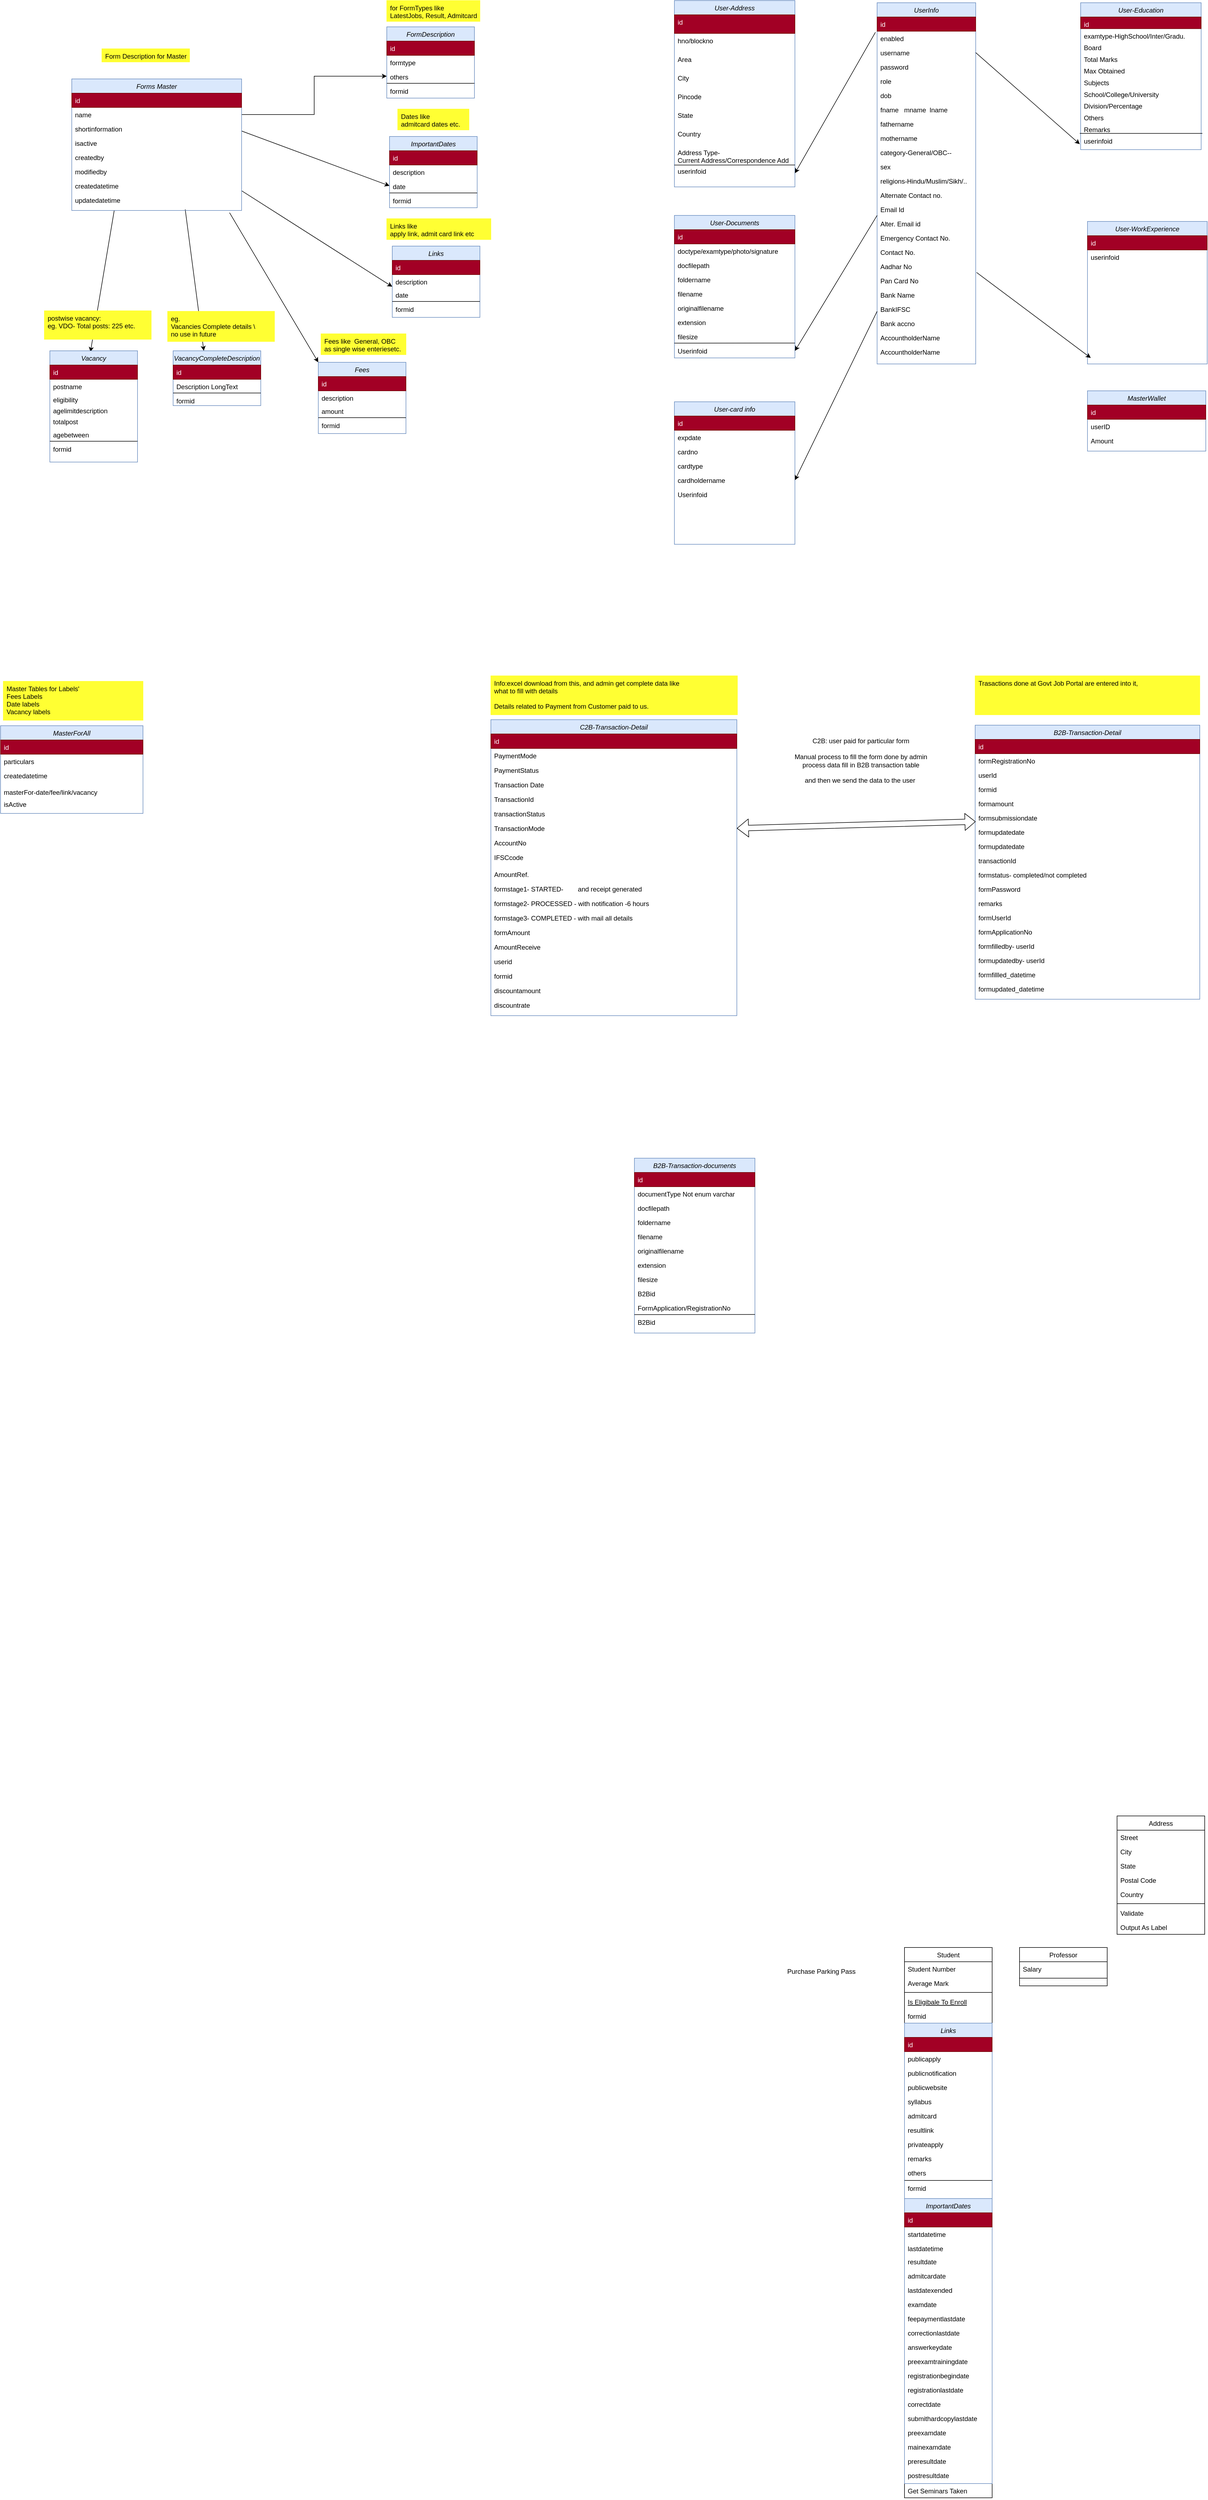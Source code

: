 <mxfile version="13.6.4" type="github">
  <diagram id="C5RBs43oDa-KdzZeNtuy" name="Page-1">
    <mxGraphModel dx="3891" dy="3226" grid="1" gridSize="10" guides="1" tooltips="1" connect="1" arrows="1" fold="1" page="1" pageScale="1" pageWidth="827" pageHeight="1169" math="0" shadow="0">
      <root>
        <mxCell id="WIyWlLk6GJQsqaUBKTNV-0" />
        <mxCell id="WIyWlLk6GJQsqaUBKTNV-1" parent="WIyWlLk6GJQsqaUBKTNV-0" />
        <mxCell id="YswpL-d21z54mPB43pQE-2" style="edgeStyle=orthogonalEdgeStyle;rounded=0;orthogonalLoop=1;jettySize=auto;html=1;" parent="WIyWlLk6GJQsqaUBKTNV-1" source="zkfFHV4jXpPFQw0GAbJ--2" target="chGbgtjgUC1NM79O-ZqB-155" edge="1">
          <mxGeometry relative="1" as="geometry" />
        </mxCell>
        <mxCell id="chGbgtjgUC1NM79O-ZqB-35" value="User-Education" style="swimlane;fontStyle=2;align=center;verticalAlign=top;childLayout=stackLayout;horizontal=1;startSize=26;horizontalStack=0;resizeParent=1;resizeLast=0;collapsible=1;marginBottom=0;rounded=0;shadow=0;strokeWidth=1;fillColor=#dae8fc;strokeColor=#6c8ebf;" parent="WIyWlLk6GJQsqaUBKTNV-1" vertex="1">
          <mxGeometry x="401.51" y="-2298" width="220" height="268" as="geometry">
            <mxRectangle x="230" y="140" width="160" height="26" as="alternateBounds" />
          </mxGeometry>
        </mxCell>
        <mxCell id="chGbgtjgUC1NM79O-ZqB-36" value="id" style="text;align=left;verticalAlign=top;spacingLeft=4;spacingRight=4;overflow=hidden;rotatable=0;points=[[0,0.5],[1,0.5]];portConstraint=eastwest;fillColor=#a20025;strokeColor=#6F0000;fontColor=#ffffff;" parent="chGbgtjgUC1NM79O-ZqB-35" vertex="1">
          <mxGeometry y="26" width="220" height="21.308" as="geometry" />
        </mxCell>
        <mxCell id="chGbgtjgUC1NM79O-ZqB-38" value="examtype-HighSchool/Inter/Gradu." style="text;align=left;verticalAlign=top;spacingLeft=4;spacingRight=4;overflow=hidden;rotatable=0;points=[[0,0.5],[1,0.5]];portConstraint=eastwest;rounded=0;shadow=0;html=0;" parent="chGbgtjgUC1NM79O-ZqB-35" vertex="1">
          <mxGeometry y="47.308" width="220" height="21.308" as="geometry" />
        </mxCell>
        <mxCell id="chGbgtjgUC1NM79O-ZqB-39" value="Board" style="text;align=left;verticalAlign=top;spacingLeft=4;spacingRight=4;overflow=hidden;rotatable=0;points=[[0,0.5],[1,0.5]];portConstraint=eastwest;rounded=0;shadow=0;html=0;" parent="chGbgtjgUC1NM79O-ZqB-35" vertex="1">
          <mxGeometry y="68.615" width="220" height="21.308" as="geometry" />
        </mxCell>
        <mxCell id="chGbgtjgUC1NM79O-ZqB-40" value="Total Marks" style="text;align=left;verticalAlign=top;spacingLeft=4;spacingRight=4;overflow=hidden;rotatable=0;points=[[0,0.5],[1,0.5]];portConstraint=eastwest;rounded=0;shadow=0;html=0;" parent="chGbgtjgUC1NM79O-ZqB-35" vertex="1">
          <mxGeometry y="89.923" width="220" height="21.308" as="geometry" />
        </mxCell>
        <mxCell id="chGbgtjgUC1NM79O-ZqB-41" value="Max Obtained" style="text;align=left;verticalAlign=top;spacingLeft=4;spacingRight=4;overflow=hidden;rotatable=0;points=[[0,0.5],[1,0.5]];portConstraint=eastwest;rounded=0;shadow=0;html=0;" parent="chGbgtjgUC1NM79O-ZqB-35" vertex="1">
          <mxGeometry y="111.231" width="220" height="21.308" as="geometry" />
        </mxCell>
        <mxCell id="chGbgtjgUC1NM79O-ZqB-42" value="Subjects" style="text;align=left;verticalAlign=top;spacingLeft=4;spacingRight=4;overflow=hidden;rotatable=0;points=[[0,0.5],[1,0.5]];portConstraint=eastwest;rounded=0;shadow=0;html=0;" parent="chGbgtjgUC1NM79O-ZqB-35" vertex="1">
          <mxGeometry y="132.538" width="220" height="21.308" as="geometry" />
        </mxCell>
        <mxCell id="chGbgtjgUC1NM79O-ZqB-43" value="School/College/University" style="text;align=left;verticalAlign=top;spacingLeft=4;spacingRight=4;overflow=hidden;rotatable=0;points=[[0,0.5],[1,0.5]];portConstraint=eastwest;rounded=0;shadow=0;html=0;" parent="chGbgtjgUC1NM79O-ZqB-35" vertex="1">
          <mxGeometry y="153.846" width="220" height="21.308" as="geometry" />
        </mxCell>
        <mxCell id="chGbgtjgUC1NM79O-ZqB-45" value="Division/Percentage" style="text;align=left;verticalAlign=top;spacingLeft=4;spacingRight=4;overflow=hidden;rotatable=0;points=[[0,0.5],[1,0.5]];portConstraint=eastwest;rounded=0;shadow=0;html=0;" parent="chGbgtjgUC1NM79O-ZqB-35" vertex="1">
          <mxGeometry y="175.154" width="220" height="21.308" as="geometry" />
        </mxCell>
        <mxCell id="chGbgtjgUC1NM79O-ZqB-46" value="Others" style="text;align=left;verticalAlign=top;spacingLeft=4;spacingRight=4;overflow=hidden;rotatable=0;points=[[0,0.5],[1,0.5]];portConstraint=eastwest;rounded=0;shadow=0;html=0;" parent="chGbgtjgUC1NM79O-ZqB-35" vertex="1">
          <mxGeometry y="196.462" width="220" height="21.308" as="geometry" />
        </mxCell>
        <mxCell id="chGbgtjgUC1NM79O-ZqB-78" value="Remarks" style="text;align=left;verticalAlign=top;spacingLeft=4;spacingRight=4;overflow=hidden;rotatable=0;points=[[0,0.5],[1,0.5]];portConstraint=eastwest;rounded=0;shadow=0;html=0;" parent="chGbgtjgUC1NM79O-ZqB-35" vertex="1">
          <mxGeometry y="217.769" width="220" height="21.308" as="geometry" />
        </mxCell>
        <mxCell id="lJZG7bM98Z5JU6RuL8nr-7" value="" style="endArrow=none;html=1;entryX=1.01;entryY=-0.032;entryDx=0;entryDy=0;entryPerimeter=0;exitX=-0.007;exitY=-0.032;exitDx=0;exitDy=0;exitPerimeter=0;" parent="chGbgtjgUC1NM79O-ZqB-35" source="chGbgtjgUC1NM79O-ZqB-37" target="chGbgtjgUC1NM79O-ZqB-37" edge="1">
          <mxGeometry width="50" height="50" relative="1" as="geometry">
            <mxPoint x="2" y="238" as="sourcePoint" />
            <mxPoint x="-164" y="259.79" as="targetPoint" />
          </mxGeometry>
        </mxCell>
        <mxCell id="chGbgtjgUC1NM79O-ZqB-37" value="userinfoid" style="text;align=left;verticalAlign=top;spacingLeft=4;spacingRight=4;overflow=hidden;rotatable=0;points=[[0,0.5],[1,0.5]];portConstraint=eastwest;rounded=0;shadow=0;html=0;" parent="chGbgtjgUC1NM79O-ZqB-35" vertex="1">
          <mxGeometry y="239.077" width="220" height="20.92" as="geometry" />
        </mxCell>
        <mxCell id="zkfFHV4jXpPFQw0GAbJ--5" value="Purchase Parking Pass" style="text;align=left;verticalAlign=top;spacingLeft=4;spacingRight=4;overflow=hidden;rotatable=0;points=[[0,0.5],[1,0.5]];portConstraint=eastwest;" parent="WIyWlLk6GJQsqaUBKTNV-1" vertex="1">
          <mxGeometry x="-140" y="1280" width="160" height="32" as="geometry" />
        </mxCell>
        <mxCell id="chGbgtjgUC1NM79O-ZqB-62" value="User-Documents" style="swimlane;fontStyle=2;align=center;verticalAlign=top;childLayout=stackLayout;horizontal=1;startSize=26;horizontalStack=0;resizeParent=1;resizeLast=0;collapsible=1;marginBottom=0;rounded=0;shadow=0;strokeWidth=1;fillColor=#dae8fc;strokeColor=#6c8ebf;" parent="WIyWlLk6GJQsqaUBKTNV-1" vertex="1">
          <mxGeometry x="-340" y="-1910" width="220" height="260" as="geometry">
            <mxRectangle x="230" y="140" width="160" height="26" as="alternateBounds" />
          </mxGeometry>
        </mxCell>
        <mxCell id="chGbgtjgUC1NM79O-ZqB-63" value="id" style="text;align=left;verticalAlign=top;spacingLeft=4;spacingRight=4;overflow=hidden;rotatable=0;points=[[0,0.5],[1,0.5]];portConstraint=eastwest;fillColor=#a20025;strokeColor=#6F0000;fontColor=#ffffff;" parent="chGbgtjgUC1NM79O-ZqB-62" vertex="1">
          <mxGeometry y="26" width="220" height="26" as="geometry" />
        </mxCell>
        <mxCell id="chGbgtjgUC1NM79O-ZqB-67" value="doctype/examtype/photo/signature" style="text;align=left;verticalAlign=top;spacingLeft=4;spacingRight=4;overflow=hidden;rotatable=0;points=[[0,0.5],[1,0.5]];portConstraint=eastwest;rounded=0;shadow=0;html=0;" parent="chGbgtjgUC1NM79O-ZqB-62" vertex="1">
          <mxGeometry y="52" width="220" height="26" as="geometry" />
        </mxCell>
        <mxCell id="chGbgtjgUC1NM79O-ZqB-68" value="docfilepath" style="text;align=left;verticalAlign=top;spacingLeft=4;spacingRight=4;overflow=hidden;rotatable=0;points=[[0,0.5],[1,0.5]];portConstraint=eastwest;rounded=0;shadow=0;html=0;" parent="chGbgtjgUC1NM79O-ZqB-62" vertex="1">
          <mxGeometry y="78" width="220" height="26" as="geometry" />
        </mxCell>
        <mxCell id="chGbgtjgUC1NM79O-ZqB-69" value="foldername" style="text;align=left;verticalAlign=top;spacingLeft=4;spacingRight=4;overflow=hidden;rotatable=0;points=[[0,0.5],[1,0.5]];portConstraint=eastwest;rounded=0;shadow=0;html=0;" parent="chGbgtjgUC1NM79O-ZqB-62" vertex="1">
          <mxGeometry y="104" width="220" height="26" as="geometry" />
        </mxCell>
        <mxCell id="chGbgtjgUC1NM79O-ZqB-70" value="filename" style="text;align=left;verticalAlign=top;spacingLeft=4;spacingRight=4;overflow=hidden;rotatable=0;points=[[0,0.5],[1,0.5]];portConstraint=eastwest;rounded=0;shadow=0;html=0;" parent="chGbgtjgUC1NM79O-ZqB-62" vertex="1">
          <mxGeometry y="130" width="220" height="26" as="geometry" />
        </mxCell>
        <mxCell id="chGbgtjgUC1NM79O-ZqB-71" value="originalfilename" style="text;align=left;verticalAlign=top;spacingLeft=4;spacingRight=4;overflow=hidden;rotatable=0;points=[[0,0.5],[1,0.5]];portConstraint=eastwest;rounded=0;shadow=0;html=0;" parent="chGbgtjgUC1NM79O-ZqB-62" vertex="1">
          <mxGeometry y="156" width="220" height="26" as="geometry" />
        </mxCell>
        <mxCell id="chGbgtjgUC1NM79O-ZqB-72" value="extension" style="text;align=left;verticalAlign=top;spacingLeft=4;spacingRight=4;overflow=hidden;rotatable=0;points=[[0,0.5],[1,0.5]];portConstraint=eastwest;rounded=0;shadow=0;html=0;" parent="chGbgtjgUC1NM79O-ZqB-62" vertex="1">
          <mxGeometry y="182" width="220" height="26" as="geometry" />
        </mxCell>
        <mxCell id="chGbgtjgUC1NM79O-ZqB-73" value="filesize" style="text;align=left;verticalAlign=top;spacingLeft=4;spacingRight=4;overflow=hidden;rotatable=0;points=[[0,0.5],[1,0.5]];portConstraint=eastwest;rounded=0;shadow=0;html=0;" parent="chGbgtjgUC1NM79O-ZqB-62" vertex="1">
          <mxGeometry y="208" width="220" height="26" as="geometry" />
        </mxCell>
        <mxCell id="lJZG7bM98Z5JU6RuL8nr-20" value="" style="endArrow=none;html=1;exitX=0;exitY=0.064;exitDx=0;exitDy=0;exitPerimeter=0;" parent="chGbgtjgUC1NM79O-ZqB-62" edge="1">
          <mxGeometry width="50" height="50" relative="1" as="geometry">
            <mxPoint x="-4.547e-13" y="232.996" as="sourcePoint" />
            <mxPoint x="220.0" y="232.82" as="targetPoint" />
          </mxGeometry>
        </mxCell>
        <mxCell id="chGbgtjgUC1NM79O-ZqB-64" value="Userinfoid" style="text;align=left;verticalAlign=top;spacingLeft=4;spacingRight=4;overflow=hidden;rotatable=0;points=[[0,0.5],[1,0.5]];portConstraint=eastwest;rounded=0;shadow=0;html=0;" parent="chGbgtjgUC1NM79O-ZqB-62" vertex="1">
          <mxGeometry y="234" width="220" height="26" as="geometry" />
        </mxCell>
        <mxCell id="chGbgtjgUC1NM79O-ZqB-106" value="User-WorkExperience" style="swimlane;fontStyle=2;align=center;verticalAlign=top;childLayout=stackLayout;horizontal=1;startSize=26;horizontalStack=0;resizeParent=1;resizeLast=0;collapsible=1;marginBottom=0;rounded=0;shadow=0;strokeWidth=1;fillColor=#dae8fc;strokeColor=#6c8ebf;" parent="WIyWlLk6GJQsqaUBKTNV-1" vertex="1">
          <mxGeometry x="414" y="-1899" width="218.49" height="260" as="geometry">
            <mxRectangle x="230" y="140" width="160" height="26" as="alternateBounds" />
          </mxGeometry>
        </mxCell>
        <mxCell id="chGbgtjgUC1NM79O-ZqB-107" value="id" style="text;align=left;verticalAlign=top;spacingLeft=4;spacingRight=4;overflow=hidden;rotatable=0;points=[[0,0.5],[1,0.5]];portConstraint=eastwest;fillColor=#a20025;strokeColor=#6F0000;fontColor=#ffffff;" parent="chGbgtjgUC1NM79O-ZqB-106" vertex="1">
          <mxGeometry y="26" width="218.49" height="26" as="geometry" />
        </mxCell>
        <mxCell id="lJZG7bM98Z5JU6RuL8nr-21" value="userinfoid" style="text;align=left;verticalAlign=top;spacingLeft=4;spacingRight=4;overflow=hidden;rotatable=0;points=[[0,0.5],[1,0.5]];portConstraint=eastwest;rounded=0;shadow=0;html=0;" parent="chGbgtjgUC1NM79O-ZqB-106" vertex="1">
          <mxGeometry y="52" width="218.49" height="20.92" as="geometry" />
        </mxCell>
        <mxCell id="zkfFHV4jXpPFQw0GAbJ--6" value="Student" style="swimlane;fontStyle=0;align=center;verticalAlign=top;childLayout=stackLayout;horizontal=1;startSize=26;horizontalStack=0;resizeParent=1;resizeLast=0;collapsible=1;marginBottom=0;rounded=0;shadow=0;strokeWidth=1;" parent="WIyWlLk6GJQsqaUBKTNV-1" vertex="1">
          <mxGeometry x="80" y="1250" width="160" height="1004" as="geometry">
            <mxRectangle x="130" y="380" width="160" height="26" as="alternateBounds" />
          </mxGeometry>
        </mxCell>
        <mxCell id="zkfFHV4jXpPFQw0GAbJ--7" value="Student Number" style="text;align=left;verticalAlign=top;spacingLeft=4;spacingRight=4;overflow=hidden;rotatable=0;points=[[0,0.5],[1,0.5]];portConstraint=eastwest;" parent="zkfFHV4jXpPFQw0GAbJ--6" vertex="1">
          <mxGeometry y="26" width="160" height="26" as="geometry" />
        </mxCell>
        <mxCell id="zkfFHV4jXpPFQw0GAbJ--8" value="Average Mark" style="text;align=left;verticalAlign=top;spacingLeft=4;spacingRight=4;overflow=hidden;rotatable=0;points=[[0,0.5],[1,0.5]];portConstraint=eastwest;rounded=0;shadow=0;html=0;" parent="zkfFHV4jXpPFQw0GAbJ--6" vertex="1">
          <mxGeometry y="52" width="160" height="26" as="geometry" />
        </mxCell>
        <mxCell id="zkfFHV4jXpPFQw0GAbJ--9" value="" style="line;html=1;strokeWidth=1;align=left;verticalAlign=middle;spacingTop=-1;spacingLeft=3;spacingRight=3;rotatable=0;labelPosition=right;points=[];portConstraint=eastwest;" parent="zkfFHV4jXpPFQw0GAbJ--6" vertex="1">
          <mxGeometry y="78" width="160" height="8" as="geometry" />
        </mxCell>
        <mxCell id="zkfFHV4jXpPFQw0GAbJ--10" value="Is Eligibale To Enroll" style="text;align=left;verticalAlign=top;spacingLeft=4;spacingRight=4;overflow=hidden;rotatable=0;points=[[0,0.5],[1,0.5]];portConstraint=eastwest;fontStyle=4" parent="zkfFHV4jXpPFQw0GAbJ--6" vertex="1">
          <mxGeometry y="86" width="160" height="26" as="geometry" />
        </mxCell>
        <mxCell id="OjlPHn1tS5voRiDz_Ek7-41" value="formid" style="text;align=left;verticalAlign=top;spacingLeft=4;spacingRight=4;overflow=hidden;rotatable=0;points=[[0,0.5],[1,0.5]];portConstraint=eastwest;rounded=0;shadow=0;html=0;" parent="zkfFHV4jXpPFQw0GAbJ--6" vertex="1">
          <mxGeometry y="112" width="160" height="26" as="geometry" />
        </mxCell>
        <mxCell id="OjlPHn1tS5voRiDz_Ek7-11" value="Links" style="swimlane;fontStyle=2;align=center;verticalAlign=top;childLayout=stackLayout;horizontal=1;startSize=26;horizontalStack=0;resizeParent=1;resizeLast=0;collapsible=1;marginBottom=0;rounded=0;shadow=0;strokeWidth=1;fillColor=#dae8fc;strokeColor=#6c8ebf;" parent="zkfFHV4jXpPFQw0GAbJ--6" vertex="1">
          <mxGeometry y="138" width="160" height="320" as="geometry">
            <mxRectangle x="230" y="140" width="160" height="26" as="alternateBounds" />
          </mxGeometry>
        </mxCell>
        <mxCell id="OjlPHn1tS5voRiDz_Ek7-12" value="id" style="text;align=left;verticalAlign=top;spacingLeft=4;spacingRight=4;overflow=hidden;rotatable=0;points=[[0,0.5],[1,0.5]];portConstraint=eastwest;fillColor=#a20025;strokeColor=#6F0000;fontColor=#ffffff;" parent="OjlPHn1tS5voRiDz_Ek7-11" vertex="1">
          <mxGeometry y="26" width="160" height="26" as="geometry" />
        </mxCell>
        <mxCell id="OjlPHn1tS5voRiDz_Ek7-13" value="publicapply" style="text;align=left;verticalAlign=top;spacingLeft=4;spacingRight=4;overflow=hidden;rotatable=0;points=[[0,0.5],[1,0.5]];portConstraint=eastwest;rounded=0;shadow=0;html=0;" parent="OjlPHn1tS5voRiDz_Ek7-11" vertex="1">
          <mxGeometry y="52" width="160" height="26" as="geometry" />
        </mxCell>
        <mxCell id="OjlPHn1tS5voRiDz_Ek7-14" value="publicnotification" style="text;align=left;verticalAlign=top;spacingLeft=4;spacingRight=4;overflow=hidden;rotatable=0;points=[[0,0.5],[1,0.5]];portConstraint=eastwest;rounded=0;shadow=0;html=0;" parent="OjlPHn1tS5voRiDz_Ek7-11" vertex="1">
          <mxGeometry y="78" width="160" height="26" as="geometry" />
        </mxCell>
        <mxCell id="OjlPHn1tS5voRiDz_Ek7-16" value="publicwebsite" style="text;align=left;verticalAlign=top;spacingLeft=4;spacingRight=4;overflow=hidden;rotatable=0;points=[[0,0.5],[1,0.5]];portConstraint=eastwest;rounded=0;shadow=0;html=0;" parent="OjlPHn1tS5voRiDz_Ek7-11" vertex="1">
          <mxGeometry y="104" width="160" height="26" as="geometry" />
        </mxCell>
        <mxCell id="OjlPHn1tS5voRiDz_Ek7-17" value="syllabus" style="text;align=left;verticalAlign=top;spacingLeft=4;spacingRight=4;overflow=hidden;rotatable=0;points=[[0,0.5],[1,0.5]];portConstraint=eastwest;rounded=0;shadow=0;html=0;" parent="OjlPHn1tS5voRiDz_Ek7-11" vertex="1">
          <mxGeometry y="130" width="160" height="26" as="geometry" />
        </mxCell>
        <mxCell id="OjlPHn1tS5voRiDz_Ek7-18" value="admitcard" style="text;align=left;verticalAlign=top;spacingLeft=4;spacingRight=4;overflow=hidden;rotatable=0;points=[[0,0.5],[1,0.5]];portConstraint=eastwest;rounded=0;shadow=0;html=0;" parent="OjlPHn1tS5voRiDz_Ek7-11" vertex="1">
          <mxGeometry y="156" width="160" height="26" as="geometry" />
        </mxCell>
        <mxCell id="OjlPHn1tS5voRiDz_Ek7-19" value="resultlink" style="text;align=left;verticalAlign=top;spacingLeft=4;spacingRight=4;overflow=hidden;rotatable=0;points=[[0,0.5],[1,0.5]];portConstraint=eastwest;rounded=0;shadow=0;html=0;" parent="OjlPHn1tS5voRiDz_Ek7-11" vertex="1">
          <mxGeometry y="182" width="160" height="26" as="geometry" />
        </mxCell>
        <mxCell id="OjlPHn1tS5voRiDz_Ek7-24" value="privateapply" style="text;align=left;verticalAlign=top;spacingLeft=4;spacingRight=4;overflow=hidden;rotatable=0;points=[[0,0.5],[1,0.5]];portConstraint=eastwest;rounded=0;shadow=0;html=0;" parent="OjlPHn1tS5voRiDz_Ek7-11" vertex="1">
          <mxGeometry y="208" width="160" height="26" as="geometry" />
        </mxCell>
        <mxCell id="OjlPHn1tS5voRiDz_Ek7-25" value="remarks" style="text;align=left;verticalAlign=top;spacingLeft=4;spacingRight=4;overflow=hidden;rotatable=0;points=[[0,0.5],[1,0.5]];portConstraint=eastwest;rounded=0;shadow=0;html=0;" parent="OjlPHn1tS5voRiDz_Ek7-11" vertex="1">
          <mxGeometry y="234" width="160" height="26" as="geometry" />
        </mxCell>
        <mxCell id="OjlPHn1tS5voRiDz_Ek7-26" value="others" style="text;align=left;verticalAlign=top;spacingLeft=4;spacingRight=4;overflow=hidden;rotatable=0;points=[[0,0.5],[1,0.5]];portConstraint=eastwest;rounded=0;shadow=0;html=0;" parent="OjlPHn1tS5voRiDz_Ek7-11" vertex="1">
          <mxGeometry y="260" width="160" height="26" as="geometry" />
        </mxCell>
        <mxCell id="OjlPHn1tS5voRiDz_Ek7-28" value="" style="line;html=1;strokeWidth=1;align=left;verticalAlign=middle;spacingTop=-1;spacingLeft=3;spacingRight=3;rotatable=0;labelPosition=right;points=[];portConstraint=eastwest;" parent="OjlPHn1tS5voRiDz_Ek7-11" vertex="1">
          <mxGeometry y="286" width="160" height="2" as="geometry" />
        </mxCell>
        <mxCell id="OjlPHn1tS5voRiDz_Ek7-27" value="formid" style="text;align=left;verticalAlign=top;spacingLeft=4;spacingRight=4;overflow=hidden;rotatable=0;points=[[0,0.5],[1,0.5]];portConstraint=eastwest;rounded=0;shadow=0;html=0;" parent="OjlPHn1tS5voRiDz_Ek7-11" vertex="1">
          <mxGeometry y="288" width="160" height="26" as="geometry" />
        </mxCell>
        <mxCell id="OjlPHn1tS5voRiDz_Ek7-29" value="ImportantDates" style="swimlane;fontStyle=2;align=center;verticalAlign=top;childLayout=stackLayout;horizontal=1;startSize=26;horizontalStack=0;resizeParent=1;resizeLast=0;collapsible=1;marginBottom=0;rounded=0;shadow=0;strokeWidth=1;fillColor=#dae8fc;strokeColor=#6c8ebf;" parent="zkfFHV4jXpPFQw0GAbJ--6" vertex="1">
          <mxGeometry y="458" width="160" height="520" as="geometry">
            <mxRectangle x="230" y="140" width="160" height="26" as="alternateBounds" />
          </mxGeometry>
        </mxCell>
        <mxCell id="OjlPHn1tS5voRiDz_Ek7-30" value="id" style="text;align=left;verticalAlign=top;spacingLeft=4;spacingRight=4;overflow=hidden;rotatable=0;points=[[0,0.5],[1,0.5]];portConstraint=eastwest;fillColor=#a20025;strokeColor=#6F0000;fontColor=#ffffff;" parent="OjlPHn1tS5voRiDz_Ek7-29" vertex="1">
          <mxGeometry y="26" width="160" height="26" as="geometry" />
        </mxCell>
        <mxCell id="OjlPHn1tS5voRiDz_Ek7-31" value="startdatetime" style="text;align=left;verticalAlign=top;spacingLeft=4;spacingRight=4;overflow=hidden;rotatable=0;points=[[0,0.5],[1,0.5]];portConstraint=eastwest;rounded=0;shadow=0;html=0;" parent="OjlPHn1tS5voRiDz_Ek7-29" vertex="1">
          <mxGeometry y="52" width="160" height="26" as="geometry" />
        </mxCell>
        <mxCell id="OjlPHn1tS5voRiDz_Ek7-32" value="lastdatetime" style="text;align=left;verticalAlign=top;spacingLeft=4;spacingRight=4;overflow=hidden;rotatable=0;points=[[0,0.5],[1,0.5]];portConstraint=eastwest;rounded=0;shadow=0;html=0;" parent="OjlPHn1tS5voRiDz_Ek7-29" vertex="1">
          <mxGeometry y="78" width="160" height="24" as="geometry" />
        </mxCell>
        <mxCell id="OjlPHn1tS5voRiDz_Ek7-33" value="resultdate" style="text;align=left;verticalAlign=top;spacingLeft=4;spacingRight=4;overflow=hidden;rotatable=0;points=[[0,0.5],[1,0.5]];portConstraint=eastwest;rounded=0;shadow=0;html=0;" parent="OjlPHn1tS5voRiDz_Ek7-29" vertex="1">
          <mxGeometry y="102" width="160" height="26" as="geometry" />
        </mxCell>
        <mxCell id="OjlPHn1tS5voRiDz_Ek7-34" value="admitcardate" style="text;align=left;verticalAlign=top;spacingLeft=4;spacingRight=4;overflow=hidden;rotatable=0;points=[[0,0.5],[1,0.5]];portConstraint=eastwest;rounded=0;shadow=0;html=0;" parent="OjlPHn1tS5voRiDz_Ek7-29" vertex="1">
          <mxGeometry y="128" width="160" height="26" as="geometry" />
        </mxCell>
        <mxCell id="OjlPHn1tS5voRiDz_Ek7-35" value="lastdatexended" style="text;align=left;verticalAlign=top;spacingLeft=4;spacingRight=4;overflow=hidden;rotatable=0;points=[[0,0.5],[1,0.5]];portConstraint=eastwest;rounded=0;shadow=0;html=0;" parent="OjlPHn1tS5voRiDz_Ek7-29" vertex="1">
          <mxGeometry y="154" width="160" height="26" as="geometry" />
        </mxCell>
        <mxCell id="OjlPHn1tS5voRiDz_Ek7-36" value="examdate" style="text;align=left;verticalAlign=top;spacingLeft=4;spacingRight=4;overflow=hidden;rotatable=0;points=[[0,0.5],[1,0.5]];portConstraint=eastwest;rounded=0;shadow=0;html=0;" parent="OjlPHn1tS5voRiDz_Ek7-29" vertex="1">
          <mxGeometry y="180" width="160" height="26" as="geometry" />
        </mxCell>
        <mxCell id="OjlPHn1tS5voRiDz_Ek7-37" value="feepaymentlastdate" style="text;align=left;verticalAlign=top;spacingLeft=4;spacingRight=4;overflow=hidden;rotatable=0;points=[[0,0.5],[1,0.5]];portConstraint=eastwest;rounded=0;shadow=0;html=0;" parent="OjlPHn1tS5voRiDz_Ek7-29" vertex="1">
          <mxGeometry y="206" width="160" height="26" as="geometry" />
        </mxCell>
        <mxCell id="OjlPHn1tS5voRiDz_Ek7-39" value="correctionlastdate" style="text;align=left;verticalAlign=top;spacingLeft=4;spacingRight=4;overflow=hidden;rotatable=0;points=[[0,0.5],[1,0.5]];portConstraint=eastwest;rounded=0;shadow=0;html=0;" parent="OjlPHn1tS5voRiDz_Ek7-29" vertex="1">
          <mxGeometry y="232" width="160" height="26" as="geometry" />
        </mxCell>
        <mxCell id="OjlPHn1tS5voRiDz_Ek7-42" value="answerkeydate" style="text;align=left;verticalAlign=top;spacingLeft=4;spacingRight=4;overflow=hidden;rotatable=0;points=[[0,0.5],[1,0.5]];portConstraint=eastwest;rounded=0;shadow=0;html=0;" parent="OjlPHn1tS5voRiDz_Ek7-29" vertex="1">
          <mxGeometry y="258" width="160" height="26" as="geometry" />
        </mxCell>
        <mxCell id="OjlPHn1tS5voRiDz_Ek7-45" value="preexamtrainingdate" style="text;align=left;verticalAlign=top;spacingLeft=4;spacingRight=4;overflow=hidden;rotatable=0;points=[[0,0.5],[1,0.5]];portConstraint=eastwest;rounded=0;shadow=0;html=0;" parent="OjlPHn1tS5voRiDz_Ek7-29" vertex="1">
          <mxGeometry y="284" width="160" height="26" as="geometry" />
        </mxCell>
        <mxCell id="OjlPHn1tS5voRiDz_Ek7-46" value="registrationbegindate" style="text;align=left;verticalAlign=top;spacingLeft=4;spacingRight=4;overflow=hidden;rotatable=0;points=[[0,0.5],[1,0.5]];portConstraint=eastwest;rounded=0;shadow=0;html=0;" parent="OjlPHn1tS5voRiDz_Ek7-29" vertex="1">
          <mxGeometry y="310" width="160" height="26" as="geometry" />
        </mxCell>
        <mxCell id="OjlPHn1tS5voRiDz_Ek7-47" value="registrationlastdate" style="text;align=left;verticalAlign=top;spacingLeft=4;spacingRight=4;overflow=hidden;rotatable=0;points=[[0,0.5],[1,0.5]];portConstraint=eastwest;rounded=0;shadow=0;html=0;" parent="OjlPHn1tS5voRiDz_Ek7-29" vertex="1">
          <mxGeometry y="336" width="160" height="26" as="geometry" />
        </mxCell>
        <mxCell id="OjlPHn1tS5voRiDz_Ek7-48" value="correctdate" style="text;align=left;verticalAlign=top;spacingLeft=4;spacingRight=4;overflow=hidden;rotatable=0;points=[[0,0.5],[1,0.5]];portConstraint=eastwest;rounded=0;shadow=0;html=0;" parent="OjlPHn1tS5voRiDz_Ek7-29" vertex="1">
          <mxGeometry y="362" width="160" height="26" as="geometry" />
        </mxCell>
        <mxCell id="OjlPHn1tS5voRiDz_Ek7-49" value="submithardcopylastdate" style="text;align=left;verticalAlign=top;spacingLeft=4;spacingRight=4;overflow=hidden;rotatable=0;points=[[0,0.5],[1,0.5]];portConstraint=eastwest;rounded=0;shadow=0;html=0;" parent="OjlPHn1tS5voRiDz_Ek7-29" vertex="1">
          <mxGeometry y="388" width="160" height="26" as="geometry" />
        </mxCell>
        <mxCell id="OjlPHn1tS5voRiDz_Ek7-50" value="preexamdate" style="text;align=left;verticalAlign=top;spacingLeft=4;spacingRight=4;overflow=hidden;rotatable=0;points=[[0,0.5],[1,0.5]];portConstraint=eastwest;rounded=0;shadow=0;html=0;" parent="OjlPHn1tS5voRiDz_Ek7-29" vertex="1">
          <mxGeometry y="414" width="160" height="26" as="geometry" />
        </mxCell>
        <mxCell id="OjlPHn1tS5voRiDz_Ek7-51" value="mainexamdate" style="text;align=left;verticalAlign=top;spacingLeft=4;spacingRight=4;overflow=hidden;rotatable=0;points=[[0,0.5],[1,0.5]];portConstraint=eastwest;rounded=0;shadow=0;html=0;" parent="OjlPHn1tS5voRiDz_Ek7-29" vertex="1">
          <mxGeometry y="440" width="160" height="26" as="geometry" />
        </mxCell>
        <mxCell id="OjlPHn1tS5voRiDz_Ek7-52" value="preresultdate" style="text;align=left;verticalAlign=top;spacingLeft=4;spacingRight=4;overflow=hidden;rotatable=0;points=[[0,0.5],[1,0.5]];portConstraint=eastwest;rounded=0;shadow=0;html=0;" parent="OjlPHn1tS5voRiDz_Ek7-29" vertex="1">
          <mxGeometry y="466" width="160" height="26" as="geometry" />
        </mxCell>
        <mxCell id="OjlPHn1tS5voRiDz_Ek7-53" value="postresultdate" style="text;align=left;verticalAlign=top;spacingLeft=4;spacingRight=4;overflow=hidden;rotatable=0;points=[[0,0.5],[1,0.5]];portConstraint=eastwest;rounded=0;shadow=0;html=0;" parent="OjlPHn1tS5voRiDz_Ek7-29" vertex="1">
          <mxGeometry y="492" width="160" height="26" as="geometry" />
        </mxCell>
        <mxCell id="zkfFHV4jXpPFQw0GAbJ--11" value="Get Seminars Taken" style="text;align=left;verticalAlign=top;spacingLeft=4;spacingRight=4;overflow=hidden;rotatable=0;points=[[0,0.5],[1,0.5]];portConstraint=eastwest;" parent="zkfFHV4jXpPFQw0GAbJ--6" vertex="1">
          <mxGeometry y="978" width="160" height="26" as="geometry" />
        </mxCell>
        <mxCell id="zkfFHV4jXpPFQw0GAbJ--13" value="Professor" style="swimlane;fontStyle=0;align=center;verticalAlign=top;childLayout=stackLayout;horizontal=1;startSize=26;horizontalStack=0;resizeParent=1;resizeLast=0;collapsible=1;marginBottom=0;rounded=0;shadow=0;strokeWidth=1;" parent="WIyWlLk6GJQsqaUBKTNV-1" vertex="1">
          <mxGeometry x="290" y="1250" width="160" height="70" as="geometry">
            <mxRectangle x="340" y="380" width="170" height="26" as="alternateBounds" />
          </mxGeometry>
        </mxCell>
        <mxCell id="zkfFHV4jXpPFQw0GAbJ--14" value="Salary" style="text;align=left;verticalAlign=top;spacingLeft=4;spacingRight=4;overflow=hidden;rotatable=0;points=[[0,0.5],[1,0.5]];portConstraint=eastwest;" parent="zkfFHV4jXpPFQw0GAbJ--13" vertex="1">
          <mxGeometry y="26" width="160" height="26" as="geometry" />
        </mxCell>
        <mxCell id="zkfFHV4jXpPFQw0GAbJ--15" value="" style="line;html=1;strokeWidth=1;align=left;verticalAlign=middle;spacingTop=-1;spacingLeft=3;spacingRight=3;rotatable=0;labelPosition=right;points=[];portConstraint=eastwest;" parent="zkfFHV4jXpPFQw0GAbJ--13" vertex="1">
          <mxGeometry y="52" width="160" height="8" as="geometry" />
        </mxCell>
        <mxCell id="zkfFHV4jXpPFQw0GAbJ--17" value="Address" style="swimlane;fontStyle=0;align=center;verticalAlign=top;childLayout=stackLayout;horizontal=1;startSize=26;horizontalStack=0;resizeParent=1;resizeLast=0;collapsible=1;marginBottom=0;rounded=0;shadow=0;strokeWidth=1;" parent="WIyWlLk6GJQsqaUBKTNV-1" vertex="1">
          <mxGeometry x="468" y="1010" width="160" height="216" as="geometry">
            <mxRectangle x="550" y="140" width="160" height="26" as="alternateBounds" />
          </mxGeometry>
        </mxCell>
        <mxCell id="zkfFHV4jXpPFQw0GAbJ--18" value="Street" style="text;align=left;verticalAlign=top;spacingLeft=4;spacingRight=4;overflow=hidden;rotatable=0;points=[[0,0.5],[1,0.5]];portConstraint=eastwest;" parent="zkfFHV4jXpPFQw0GAbJ--17" vertex="1">
          <mxGeometry y="26" width="160" height="26" as="geometry" />
        </mxCell>
        <mxCell id="zkfFHV4jXpPFQw0GAbJ--19" value="City" style="text;align=left;verticalAlign=top;spacingLeft=4;spacingRight=4;overflow=hidden;rotatable=0;points=[[0,0.5],[1,0.5]];portConstraint=eastwest;rounded=0;shadow=0;html=0;" parent="zkfFHV4jXpPFQw0GAbJ--17" vertex="1">
          <mxGeometry y="52" width="160" height="26" as="geometry" />
        </mxCell>
        <mxCell id="zkfFHV4jXpPFQw0GAbJ--20" value="State" style="text;align=left;verticalAlign=top;spacingLeft=4;spacingRight=4;overflow=hidden;rotatable=0;points=[[0,0.5],[1,0.5]];portConstraint=eastwest;rounded=0;shadow=0;html=0;" parent="zkfFHV4jXpPFQw0GAbJ--17" vertex="1">
          <mxGeometry y="78" width="160" height="26" as="geometry" />
        </mxCell>
        <mxCell id="zkfFHV4jXpPFQw0GAbJ--21" value="Postal Code" style="text;align=left;verticalAlign=top;spacingLeft=4;spacingRight=4;overflow=hidden;rotatable=0;points=[[0,0.5],[1,0.5]];portConstraint=eastwest;rounded=0;shadow=0;html=0;" parent="zkfFHV4jXpPFQw0GAbJ--17" vertex="1">
          <mxGeometry y="104" width="160" height="26" as="geometry" />
        </mxCell>
        <mxCell id="zkfFHV4jXpPFQw0GAbJ--22" value="Country" style="text;align=left;verticalAlign=top;spacingLeft=4;spacingRight=4;overflow=hidden;rotatable=0;points=[[0,0.5],[1,0.5]];portConstraint=eastwest;rounded=0;shadow=0;html=0;" parent="zkfFHV4jXpPFQw0GAbJ--17" vertex="1">
          <mxGeometry y="130" width="160" height="26" as="geometry" />
        </mxCell>
        <mxCell id="zkfFHV4jXpPFQw0GAbJ--23" value="" style="line;html=1;strokeWidth=1;align=left;verticalAlign=middle;spacingTop=-1;spacingLeft=3;spacingRight=3;rotatable=0;labelPosition=right;points=[];portConstraint=eastwest;" parent="zkfFHV4jXpPFQw0GAbJ--17" vertex="1">
          <mxGeometry y="156" width="160" height="8" as="geometry" />
        </mxCell>
        <mxCell id="zkfFHV4jXpPFQw0GAbJ--24" value="Validate" style="text;align=left;verticalAlign=top;spacingLeft=4;spacingRight=4;overflow=hidden;rotatable=0;points=[[0,0.5],[1,0.5]];portConstraint=eastwest;" parent="zkfFHV4jXpPFQw0GAbJ--17" vertex="1">
          <mxGeometry y="164" width="160" height="26" as="geometry" />
        </mxCell>
        <mxCell id="zkfFHV4jXpPFQw0GAbJ--25" value="Output As Label" style="text;align=left;verticalAlign=top;spacingLeft=4;spacingRight=4;overflow=hidden;rotatable=0;points=[[0,0.5],[1,0.5]];portConstraint=eastwest;" parent="zkfFHV4jXpPFQw0GAbJ--17" vertex="1">
          <mxGeometry y="190" width="160" height="26" as="geometry" />
        </mxCell>
        <mxCell id="chGbgtjgUC1NM79O-ZqB-0" style="edgeStyle=none;rounded=0;orthogonalLoop=1;jettySize=auto;html=1;entryX=0;entryY=0.5;entryDx=0;entryDy=0;" parent="WIyWlLk6GJQsqaUBKTNV-1" target="qMdygX6Kvr41NNil2e_M-10" edge="1">
          <mxGeometry relative="1" as="geometry">
            <mxPoint x="-820" y="-2164" as="targetPoint" />
            <mxPoint x="-1130" y="-2064" as="sourcePoint" />
          </mxGeometry>
        </mxCell>
        <mxCell id="chGbgtjgUC1NM79O-ZqB-1" style="edgeStyle=none;rounded=0;orthogonalLoop=1;jettySize=auto;html=1;entryX=0.35;entryY=0;entryDx=0;entryDy=0;entryPerimeter=0;exitX=0.668;exitY=1.154;exitDx=0;exitDy=0;exitPerimeter=0;" parent="WIyWlLk6GJQsqaUBKTNV-1" source="OjlPHn1tS5voRiDz_Ek7-8" target="qMdygX6Kvr41NNil2e_M-31" edge="1">
          <mxGeometry relative="1" as="geometry">
            <mxPoint x="-1360" y="-1736" as="targetPoint" />
            <mxPoint x="-1240" y="-1874" as="sourcePoint" />
          </mxGeometry>
        </mxCell>
        <mxCell id="chGbgtjgUC1NM79O-ZqB-2" style="edgeStyle=none;rounded=0;orthogonalLoop=1;jettySize=auto;html=1;exitX=0.929;exitY=1.385;exitDx=0;exitDy=0;exitPerimeter=0;entryX=0;entryY=0;entryDx=0;entryDy=0;" parent="WIyWlLk6GJQsqaUBKTNV-1" source="OjlPHn1tS5voRiDz_Ek7-8" target="qMdygX6Kvr41NNil2e_M-13" edge="1">
          <mxGeometry relative="1" as="geometry">
            <mxPoint x="-910" y="-1774" as="targetPoint" />
            <mxPoint x="-1130" y="-1885.008" as="sourcePoint" />
          </mxGeometry>
        </mxCell>
        <mxCell id="chGbgtjgUC1NM79O-ZqB-4" style="edgeStyle=none;rounded=0;orthogonalLoop=1;jettySize=auto;html=1;exitX=1;exitY=0.5;exitDx=0;exitDy=0;entryX=0;entryY=0.917;entryDx=0;entryDy=0;entryPerimeter=0;" parent="WIyWlLk6GJQsqaUBKTNV-1" target="OjlPHn1tS5voRiDz_Ek7-57" edge="1">
          <mxGeometry relative="1" as="geometry">
            <mxPoint x="-930" y="-1864" as="targetPoint" />
            <mxPoint x="-1130" y="-1955" as="sourcePoint" />
            <Array as="points" />
          </mxGeometry>
        </mxCell>
        <mxCell id="YswpL-d21z54mPB43pQE-1" value="" style="endArrow=classic;html=1;entryX=0.463;entryY=0.01;entryDx=0;entryDy=0;entryPerimeter=0;exitX=0.25;exitY=1;exitDx=0;exitDy=0;" parent="WIyWlLk6GJQsqaUBKTNV-1" source="zkfFHV4jXpPFQw0GAbJ--0" target="qMdygX6Kvr41NNil2e_M-43" edge="1">
          <mxGeometry width="50" height="50" relative="1" as="geometry">
            <mxPoint x="-1360" y="-1774" as="sourcePoint" />
            <mxPoint x="-1580" y="-1826" as="targetPoint" />
          </mxGeometry>
        </mxCell>
        <mxCell id="YswpL-d21z54mPB43pQE-5" value="for FormTypes like&#xa;LatestJobs, Result, Admitcard" style="text;align=left;verticalAlign=top;spacingLeft=4;spacingRight=4;overflow=hidden;rotatable=0;points=[[0,0.5],[1,0.5]];portConstraint=eastwest;rounded=0;shadow=0;html=0;strokeColor=#FFFF33;fillColor=#FFFF33;" parent="WIyWlLk6GJQsqaUBKTNV-1" vertex="1">
          <mxGeometry x="-865" y="-2302" width="170" height="38" as="geometry" />
        </mxCell>
        <mxCell id="YswpL-d21z54mPB43pQE-6" value="Dates like&#xa;admitcard dates etc." style="text;align=left;verticalAlign=top;spacingLeft=4;spacingRight=4;overflow=hidden;rotatable=0;points=[[0,0.5],[1,0.5]];portConstraint=eastwest;rounded=0;shadow=0;html=0;strokeColor=#FFFF33;fillColor=#FFFF33;" parent="WIyWlLk6GJQsqaUBKTNV-1" vertex="1">
          <mxGeometry x="-845" y="-2104" width="130" height="38" as="geometry" />
        </mxCell>
        <mxCell id="YswpL-d21z54mPB43pQE-7" value="Links like&#xa;apply link, admit card link etc" style="text;align=left;verticalAlign=top;spacingLeft=4;spacingRight=4;overflow=hidden;rotatable=0;points=[[0,0.5],[1,0.5]];portConstraint=eastwest;rounded=0;shadow=0;html=0;strokeColor=#FFFF33;fillColor=#FFFF33;" parent="WIyWlLk6GJQsqaUBKTNV-1" vertex="1">
          <mxGeometry x="-865" y="-1904" width="190" height="38" as="geometry" />
        </mxCell>
        <mxCell id="YswpL-d21z54mPB43pQE-8" value="Fees like  General, OBC &#xa;as single wise enteriesetc." style="text;align=left;verticalAlign=top;spacingLeft=4;spacingRight=4;overflow=hidden;rotatable=0;points=[[0,0.5],[1,0.5]];portConstraint=eastwest;rounded=0;shadow=0;html=0;strokeColor=#FFFF33;fillColor=#FFFF33;" parent="WIyWlLk6GJQsqaUBKTNV-1" vertex="1">
          <mxGeometry x="-985" y="-1694" width="155" height="38" as="geometry" />
        </mxCell>
        <mxCell id="YswpL-d21z54mPB43pQE-11" value="eg. &#xa;Vacancies Complete details \&#xa;no use in future" style="text;align=left;verticalAlign=top;spacingLeft=4;spacingRight=4;overflow=hidden;rotatable=0;points=[[0,0.5],[1,0.5]];portConstraint=eastwest;rounded=0;shadow=0;html=0;strokeColor=#FFFF33;fillColor=#FFFF33;" parent="WIyWlLk6GJQsqaUBKTNV-1" vertex="1">
          <mxGeometry x="-1265" y="-1735" width="195" height="55" as="geometry" />
        </mxCell>
        <mxCell id="YswpL-d21z54mPB43pQE-12" value="postwise vacancy:&#xa;eg. VDO- Total posts: 225 etc." style="text;align=left;verticalAlign=top;spacingLeft=4;spacingRight=4;overflow=hidden;rotatable=0;points=[[0,0.5],[1,0.5]];portConstraint=eastwest;rounded=0;shadow=0;html=0;strokeColor=#FFFF33;fillColor=#FFFF33;" parent="WIyWlLk6GJQsqaUBKTNV-1" vertex="1">
          <mxGeometry x="-1490" y="-1736" width="195" height="52" as="geometry" />
        </mxCell>
        <mxCell id="YswpL-d21z54mPB43pQE-13" value="Master Tables for Labels&#39;&#xa;Fees Labels&#xa;Date labels&#xa;Vacancy labels" style="text;align=left;verticalAlign=top;spacingLeft=4;spacingRight=4;overflow=hidden;rotatable=0;points=[[0,0.5],[1,0.5]];portConstraint=eastwest;rounded=0;shadow=0;html=0;strokeColor=#FFFF33;fillColor=#FFFF33;" parent="WIyWlLk6GJQsqaUBKTNV-1" vertex="1">
          <mxGeometry x="-1565" y="-1060" width="255" height="71" as="geometry" />
        </mxCell>
        <mxCell id="YswpL-d21z54mPB43pQE-61" value="" style="group" parent="WIyWlLk6GJQsqaUBKTNV-1" vertex="1" connectable="0">
          <mxGeometry x="-1480" y="-1663" width="160" height="203" as="geometry" />
        </mxCell>
        <mxCell id="qMdygX6Kvr41NNil2e_M-43" value="Vacancy" style="swimlane;fontStyle=2;align=center;verticalAlign=top;childLayout=stackLayout;horizontal=1;startSize=26;horizontalStack=0;resizeParent=1;resizeLast=0;collapsible=1;marginBottom=0;rounded=0;shadow=0;strokeWidth=1;fillColor=#dae8fc;strokeColor=#6c8ebf;" parent="YswpL-d21z54mPB43pQE-61" vertex="1">
          <mxGeometry width="160" height="203" as="geometry">
            <mxRectangle x="230" y="140" width="160" height="26" as="alternateBounds" />
          </mxGeometry>
        </mxCell>
        <mxCell id="qMdygX6Kvr41NNil2e_M-44" value="id" style="text;align=left;verticalAlign=top;spacingLeft=4;spacingRight=4;overflow=hidden;rotatable=0;points=[[0,0.5],[1,0.5]];portConstraint=eastwest;fillColor=#a20025;strokeColor=#6F0000;fontColor=#ffffff;" parent="qMdygX6Kvr41NNil2e_M-43" vertex="1">
          <mxGeometry y="26" width="160" height="26" as="geometry" />
        </mxCell>
        <mxCell id="qMdygX6Kvr41NNil2e_M-45" value="postname" style="text;align=left;verticalAlign=top;spacingLeft=4;spacingRight=4;overflow=hidden;rotatable=0;points=[[0,0.5],[1,0.5]];portConstraint=eastwest;rounded=0;shadow=0;html=0;" parent="qMdygX6Kvr41NNil2e_M-43" vertex="1">
          <mxGeometry y="52" width="160" height="24" as="geometry" />
        </mxCell>
        <mxCell id="qMdygX6Kvr41NNil2e_M-47" value="eligibility" style="text;align=left;verticalAlign=top;spacingLeft=4;spacingRight=4;overflow=hidden;rotatable=0;points=[[0,0.5],[1,0.5]];portConstraint=eastwest;rounded=0;shadow=0;html=0;" parent="qMdygX6Kvr41NNil2e_M-43" vertex="1">
          <mxGeometry y="76" width="160" height="20" as="geometry" />
        </mxCell>
        <mxCell id="qMdygX6Kvr41NNil2e_M-49" value="agelimitdescription" style="text;align=left;verticalAlign=top;spacingLeft=4;spacingRight=4;overflow=hidden;rotatable=0;points=[[0,0.5],[1,0.5]];portConstraint=eastwest;rounded=0;shadow=0;html=0;" parent="qMdygX6Kvr41NNil2e_M-43" vertex="1">
          <mxGeometry y="96" width="160" height="20" as="geometry" />
        </mxCell>
        <mxCell id="qMdygX6Kvr41NNil2e_M-46" value="totalpost" style="text;align=left;verticalAlign=top;spacingLeft=4;spacingRight=4;overflow=hidden;rotatable=0;points=[[0,0.5],[1,0.5]];portConstraint=eastwest;rounded=0;shadow=0;html=0;" parent="qMdygX6Kvr41NNil2e_M-43" vertex="1">
          <mxGeometry y="116" width="160" height="24" as="geometry" />
        </mxCell>
        <mxCell id="qMdygX6Kvr41NNil2e_M-48" value="agebetween" style="text;align=left;verticalAlign=top;spacingLeft=4;spacingRight=4;overflow=hidden;rotatable=0;points=[[0,0.5],[1,0.5]];portConstraint=eastwest;rounded=0;shadow=0;html=0;" parent="qMdygX6Kvr41NNil2e_M-43" vertex="1">
          <mxGeometry y="140" width="160" height="24" as="geometry" />
        </mxCell>
        <mxCell id="qMdygX6Kvr41NNil2e_M-50" value="" style="line;html=1;strokeWidth=1;align=left;verticalAlign=middle;spacingTop=-1;spacingLeft=3;spacingRight=3;rotatable=0;labelPosition=right;points=[];portConstraint=eastwest;" parent="qMdygX6Kvr41NNil2e_M-43" vertex="1">
          <mxGeometry y="164" width="160" height="2" as="geometry" />
        </mxCell>
        <mxCell id="qMdygX6Kvr41NNil2e_M-51" value="formid" style="text;align=left;verticalAlign=top;spacingLeft=4;spacingRight=4;overflow=hidden;rotatable=0;points=[[0,0.5],[1,0.5]];portConstraint=eastwest;rounded=0;shadow=0;html=0;" parent="qMdygX6Kvr41NNil2e_M-43" vertex="1">
          <mxGeometry y="166" width="160" height="20" as="geometry" />
        </mxCell>
        <mxCell id="YswpL-d21z54mPB43pQE-62" value="" style="group" parent="WIyWlLk6GJQsqaUBKTNV-1" vertex="1" connectable="0">
          <mxGeometry x="-1255" y="-1663" width="160" height="100" as="geometry" />
        </mxCell>
        <mxCell id="qMdygX6Kvr41NNil2e_M-31" value="VacancyCompleteDescription" style="swimlane;fontStyle=2;align=center;verticalAlign=top;childLayout=stackLayout;horizontal=1;startSize=26;horizontalStack=0;resizeParent=1;resizeLast=0;collapsible=1;marginBottom=0;rounded=0;shadow=0;strokeWidth=1;fillColor=#dae8fc;strokeColor=#6c8ebf;" parent="YswpL-d21z54mPB43pQE-62" vertex="1">
          <mxGeometry width="160" height="100" as="geometry">
            <mxRectangle x="230" y="140" width="160" height="26" as="alternateBounds" />
          </mxGeometry>
        </mxCell>
        <mxCell id="qMdygX6Kvr41NNil2e_M-32" value="id" style="text;align=left;verticalAlign=top;spacingLeft=4;spacingRight=4;overflow=hidden;rotatable=0;points=[[0,0.5],[1,0.5]];portConstraint=eastwest;fillColor=#a20025;strokeColor=#6F0000;fontColor=#ffffff;" parent="qMdygX6Kvr41NNil2e_M-31" vertex="1">
          <mxGeometry y="26" width="160" height="26" as="geometry" />
        </mxCell>
        <mxCell id="qMdygX6Kvr41NNil2e_M-33" value="Description LongText" style="text;align=left;verticalAlign=top;spacingLeft=4;spacingRight=4;overflow=hidden;rotatable=0;points=[[0,0.5],[1,0.5]];portConstraint=eastwest;rounded=0;shadow=0;html=0;" parent="qMdygX6Kvr41NNil2e_M-31" vertex="1">
          <mxGeometry y="52" width="160" height="24" as="geometry" />
        </mxCell>
        <mxCell id="qMdygX6Kvr41NNil2e_M-37" value="" style="line;html=1;strokeWidth=1;align=left;verticalAlign=middle;spacingTop=-1;spacingLeft=3;spacingRight=3;rotatable=0;labelPosition=right;points=[];portConstraint=eastwest;" parent="qMdygX6Kvr41NNil2e_M-31" vertex="1">
          <mxGeometry y="76" width="160" height="2" as="geometry" />
        </mxCell>
        <mxCell id="qMdygX6Kvr41NNil2e_M-38" value="formid" style="text;align=left;verticalAlign=top;spacingLeft=4;spacingRight=4;overflow=hidden;rotatable=0;points=[[0,0.5],[1,0.5]];portConstraint=eastwest;rounded=0;shadow=0;html=0;" parent="qMdygX6Kvr41NNil2e_M-31" vertex="1">
          <mxGeometry y="78" width="160" height="22" as="geometry" />
        </mxCell>
        <mxCell id="YswpL-d21z54mPB43pQE-63" value="" style="group" parent="WIyWlLk6GJQsqaUBKTNV-1" vertex="1" connectable="0">
          <mxGeometry x="-990" y="-1642" width="160" height="130" as="geometry" />
        </mxCell>
        <mxCell id="qMdygX6Kvr41NNil2e_M-13" value="Fees" style="swimlane;fontStyle=2;align=center;verticalAlign=top;childLayout=stackLayout;horizontal=1;startSize=26;horizontalStack=0;resizeParent=1;resizeLast=0;collapsible=1;marginBottom=0;rounded=0;shadow=0;strokeWidth=1;fillColor=#dae8fc;strokeColor=#6c8ebf;" parent="YswpL-d21z54mPB43pQE-63" vertex="1">
          <mxGeometry width="160" height="130" as="geometry">
            <mxRectangle x="230" y="140" width="160" height="26" as="alternateBounds" />
          </mxGeometry>
        </mxCell>
        <mxCell id="qMdygX6Kvr41NNil2e_M-14" value="id" style="text;align=left;verticalAlign=top;spacingLeft=4;spacingRight=4;overflow=hidden;rotatable=0;points=[[0,0.5],[1,0.5]];portConstraint=eastwest;fillColor=#a20025;strokeColor=#6F0000;fontColor=#ffffff;" parent="qMdygX6Kvr41NNil2e_M-13" vertex="1">
          <mxGeometry y="26" width="160" height="26" as="geometry" />
        </mxCell>
        <mxCell id="qMdygX6Kvr41NNil2e_M-15" value="description" style="text;align=left;verticalAlign=top;spacingLeft=4;spacingRight=4;overflow=hidden;rotatable=0;points=[[0,0.5],[1,0.5]];portConstraint=eastwest;rounded=0;shadow=0;html=0;" parent="qMdygX6Kvr41NNil2e_M-13" vertex="1">
          <mxGeometry y="52" width="160" height="24" as="geometry" />
        </mxCell>
        <mxCell id="qMdygX6Kvr41NNil2e_M-16" value="amount" style="text;align=left;verticalAlign=top;spacingLeft=4;spacingRight=4;overflow=hidden;rotatable=0;points=[[0,0.5],[1,0.5]];portConstraint=eastwest;rounded=0;shadow=0;html=0;" parent="qMdygX6Kvr41NNil2e_M-13" vertex="1">
          <mxGeometry y="76" width="160" height="24" as="geometry" />
        </mxCell>
        <mxCell id="qMdygX6Kvr41NNil2e_M-17" value="" style="line;html=1;strokeWidth=1;align=left;verticalAlign=middle;spacingTop=-1;spacingLeft=3;spacingRight=3;rotatable=0;labelPosition=right;points=[];portConstraint=eastwest;" parent="qMdygX6Kvr41NNil2e_M-13" vertex="1">
          <mxGeometry y="100" width="160" height="2" as="geometry" />
        </mxCell>
        <mxCell id="qMdygX6Kvr41NNil2e_M-18" value="formid" style="text;align=left;verticalAlign=top;spacingLeft=4;spacingRight=4;overflow=hidden;rotatable=0;points=[[0,0.5],[1,0.5]];portConstraint=eastwest;rounded=0;shadow=0;html=0;" parent="qMdygX6Kvr41NNil2e_M-13" vertex="1">
          <mxGeometry y="102" width="160" height="26" as="geometry" />
        </mxCell>
        <mxCell id="YswpL-d21z54mPB43pQE-65" value="" style="group" parent="WIyWlLk6GJQsqaUBKTNV-1" vertex="1" connectable="0">
          <mxGeometry x="-860" y="-2054" width="160" height="130" as="geometry" />
        </mxCell>
        <mxCell id="qMdygX6Kvr41NNil2e_M-6" value="ImportantDates" style="swimlane;fontStyle=2;align=center;verticalAlign=top;childLayout=stackLayout;horizontal=1;startSize=26;horizontalStack=0;resizeParent=1;resizeLast=0;collapsible=1;marginBottom=0;rounded=0;shadow=0;strokeWidth=1;fillColor=#dae8fc;strokeColor=#6c8ebf;" parent="YswpL-d21z54mPB43pQE-65" vertex="1">
          <mxGeometry width="160" height="130" as="geometry">
            <mxRectangle x="230" y="140" width="160" height="26" as="alternateBounds" />
          </mxGeometry>
        </mxCell>
        <mxCell id="qMdygX6Kvr41NNil2e_M-7" value="id" style="text;align=left;verticalAlign=top;spacingLeft=4;spacingRight=4;overflow=hidden;rotatable=0;points=[[0,0.5],[1,0.5]];portConstraint=eastwest;fillColor=#a20025;strokeColor=#6F0000;fontColor=#ffffff;" parent="qMdygX6Kvr41NNil2e_M-6" vertex="1">
          <mxGeometry y="26" width="160" height="26" as="geometry" />
        </mxCell>
        <mxCell id="qMdygX6Kvr41NNil2e_M-8" value="description" style="text;align=left;verticalAlign=top;spacingLeft=4;spacingRight=4;overflow=hidden;rotatable=0;points=[[0,0.5],[1,0.5]];portConstraint=eastwest;rounded=0;shadow=0;html=0;" parent="qMdygX6Kvr41NNil2e_M-6" vertex="1">
          <mxGeometry y="52" width="160" height="26" as="geometry" />
        </mxCell>
        <mxCell id="qMdygX6Kvr41NNil2e_M-10" value="date" style="text;align=left;verticalAlign=top;spacingLeft=4;spacingRight=4;overflow=hidden;rotatable=0;points=[[0,0.5],[1,0.5]];portConstraint=eastwest;rounded=0;shadow=0;html=0;" parent="qMdygX6Kvr41NNil2e_M-6" vertex="1">
          <mxGeometry y="78" width="160" height="24" as="geometry" />
        </mxCell>
        <mxCell id="qMdygX6Kvr41NNil2e_M-11" value="" style="line;html=1;strokeWidth=1;align=left;verticalAlign=middle;spacingTop=-1;spacingLeft=3;spacingRight=3;rotatable=0;labelPosition=right;points=[];portConstraint=eastwest;" parent="qMdygX6Kvr41NNil2e_M-6" vertex="1">
          <mxGeometry y="102" width="160" height="2" as="geometry" />
        </mxCell>
        <mxCell id="qMdygX6Kvr41NNil2e_M-12" value="formid" style="text;align=left;verticalAlign=top;spacingLeft=4;spacingRight=4;overflow=hidden;rotatable=0;points=[[0,0.5],[1,0.5]];portConstraint=eastwest;rounded=0;shadow=0;html=0;" parent="qMdygX6Kvr41NNil2e_M-6" vertex="1">
          <mxGeometry y="104" width="160" height="24" as="geometry" />
        </mxCell>
        <mxCell id="YswpL-d21z54mPB43pQE-66" value="" style="group" parent="WIyWlLk6GJQsqaUBKTNV-1" vertex="1" connectable="0">
          <mxGeometry x="-865" y="-2254" width="160" height="130" as="geometry" />
        </mxCell>
        <mxCell id="chGbgtjgUC1NM79O-ZqB-152" value="FormDescription" style="swimlane;fontStyle=2;align=center;verticalAlign=top;childLayout=stackLayout;horizontal=1;startSize=26;horizontalStack=0;resizeParent=1;resizeLast=0;collapsible=1;marginBottom=0;rounded=0;shadow=0;strokeWidth=1;fillColor=#dae8fc;strokeColor=#6c8ebf;" parent="YswpL-d21z54mPB43pQE-66" vertex="1">
          <mxGeometry width="160" height="130" as="geometry">
            <mxRectangle x="230" y="140" width="160" height="26" as="alternateBounds" />
          </mxGeometry>
        </mxCell>
        <mxCell id="chGbgtjgUC1NM79O-ZqB-153" value="id" style="text;align=left;verticalAlign=top;spacingLeft=4;spacingRight=4;overflow=hidden;rotatable=0;points=[[0,0.5],[1,0.5]];portConstraint=eastwest;fillColor=#a20025;strokeColor=#6F0000;fontColor=#ffffff;" parent="chGbgtjgUC1NM79O-ZqB-152" vertex="1">
          <mxGeometry y="26" width="160" height="26" as="geometry" />
        </mxCell>
        <mxCell id="chGbgtjgUC1NM79O-ZqB-154" value="formtype" style="text;align=left;verticalAlign=top;spacingLeft=4;spacingRight=4;overflow=hidden;rotatable=0;points=[[0,0.5],[1,0.5]];portConstraint=eastwest;rounded=0;shadow=0;html=0;" parent="chGbgtjgUC1NM79O-ZqB-152" vertex="1">
          <mxGeometry y="52" width="160" height="26" as="geometry" />
        </mxCell>
        <mxCell id="chGbgtjgUC1NM79O-ZqB-155" value="others" style="text;align=left;verticalAlign=top;spacingLeft=4;spacingRight=4;overflow=hidden;rotatable=0;points=[[0,0.5],[1,0.5]];portConstraint=eastwest;rounded=0;shadow=0;html=0;" parent="chGbgtjgUC1NM79O-ZqB-152" vertex="1">
          <mxGeometry y="78" width="160" height="24" as="geometry" />
        </mxCell>
        <mxCell id="chGbgtjgUC1NM79O-ZqB-156" value="" style="line;html=1;strokeWidth=1;align=left;verticalAlign=middle;spacingTop=-1;spacingLeft=3;spacingRight=3;rotatable=0;labelPosition=right;points=[];portConstraint=eastwest;" parent="chGbgtjgUC1NM79O-ZqB-152" vertex="1">
          <mxGeometry y="102" width="160" height="2" as="geometry" />
        </mxCell>
        <mxCell id="chGbgtjgUC1NM79O-ZqB-157" value="formid" style="text;align=left;verticalAlign=top;spacingLeft=4;spacingRight=4;overflow=hidden;rotatable=0;points=[[0,0.5],[1,0.5]];portConstraint=eastwest;rounded=0;shadow=0;html=0;" parent="chGbgtjgUC1NM79O-ZqB-152" vertex="1">
          <mxGeometry y="104" width="160" height="24" as="geometry" />
        </mxCell>
        <mxCell id="YswpL-d21z54mPB43pQE-67" value="" style="group" parent="WIyWlLk6GJQsqaUBKTNV-1" vertex="1" connectable="0">
          <mxGeometry x="-1440" y="-2214" width="310" height="295" as="geometry" />
        </mxCell>
        <mxCell id="YswpL-d21z54mPB43pQE-4" value="Form Description for Master" style="text;align=left;verticalAlign=top;spacingLeft=4;spacingRight=4;overflow=hidden;rotatable=0;points=[[0,0.5],[1,0.5]];portConstraint=eastwest;rounded=0;shadow=0;html=0;strokeColor=#FFFF33;fillColor=#FFFF33;" parent="YswpL-d21z54mPB43pQE-67" vertex="1">
          <mxGeometry x="55" width="160" height="24" as="geometry" />
        </mxCell>
        <mxCell id="YswpL-d21z54mPB43pQE-60" value="" style="group" parent="YswpL-d21z54mPB43pQE-67" vertex="1" connectable="0">
          <mxGeometry y="55" width="310" height="240" as="geometry" />
        </mxCell>
        <mxCell id="zkfFHV4jXpPFQw0GAbJ--0" value="Forms Master" style="swimlane;fontStyle=2;align=center;verticalAlign=top;childLayout=stackLayout;horizontal=1;startSize=26;horizontalStack=0;resizeParent=1;resizeLast=0;collapsible=1;marginBottom=0;rounded=0;shadow=0;strokeWidth=1;fillColor=#dae8fc;strokeColor=#6c8ebf;" parent="YswpL-d21z54mPB43pQE-60" vertex="1">
          <mxGeometry width="310" height="240" as="geometry">
            <mxRectangle x="230" y="140" width="160" height="26" as="alternateBounds" />
          </mxGeometry>
        </mxCell>
        <mxCell id="zkfFHV4jXpPFQw0GAbJ--1" value="id" style="text;align=left;verticalAlign=top;spacingLeft=4;spacingRight=4;overflow=hidden;rotatable=0;points=[[0,0.5],[1,0.5]];portConstraint=eastwest;fillColor=#a20025;strokeColor=#6F0000;fontColor=#ffffff;" parent="zkfFHV4jXpPFQw0GAbJ--0" vertex="1">
          <mxGeometry y="26" width="310" height="26" as="geometry" />
        </mxCell>
        <mxCell id="zkfFHV4jXpPFQw0GAbJ--2" value="name" style="text;align=left;verticalAlign=top;spacingLeft=4;spacingRight=4;overflow=hidden;rotatable=0;points=[[0,0.5],[1,0.5]];portConstraint=eastwest;rounded=0;shadow=0;html=0;" parent="zkfFHV4jXpPFQw0GAbJ--0" vertex="1">
          <mxGeometry y="52" width="310" height="26" as="geometry" />
        </mxCell>
        <mxCell id="OjlPHn1tS5voRiDz_Ek7-2" value="shortinformation" style="text;align=left;verticalAlign=top;spacingLeft=4;spacingRight=4;overflow=hidden;rotatable=0;points=[[0,0.5],[1,0.5]];portConstraint=eastwest;rounded=0;shadow=0;html=0;" parent="zkfFHV4jXpPFQw0GAbJ--0" vertex="1">
          <mxGeometry y="78" width="310" height="26" as="geometry" />
        </mxCell>
        <mxCell id="OjlPHn1tS5voRiDz_Ek7-4" value="isactive" style="text;align=left;verticalAlign=top;spacingLeft=4;spacingRight=4;overflow=hidden;rotatable=0;points=[[0,0.5],[1,0.5]];portConstraint=eastwest;rounded=0;shadow=0;html=0;" parent="zkfFHV4jXpPFQw0GAbJ--0" vertex="1">
          <mxGeometry y="104" width="310" height="26" as="geometry" />
        </mxCell>
        <mxCell id="OjlPHn1tS5voRiDz_Ek7-5" value="createdby" style="text;align=left;verticalAlign=top;spacingLeft=4;spacingRight=4;overflow=hidden;rotatable=0;points=[[0,0.5],[1,0.5]];portConstraint=eastwest;rounded=0;shadow=0;html=0;" parent="zkfFHV4jXpPFQw0GAbJ--0" vertex="1">
          <mxGeometry y="130" width="310" height="26" as="geometry" />
        </mxCell>
        <mxCell id="OjlPHn1tS5voRiDz_Ek7-6" value="modifiedby" style="text;align=left;verticalAlign=top;spacingLeft=4;spacingRight=4;overflow=hidden;rotatable=0;points=[[0,0.5],[1,0.5]];portConstraint=eastwest;rounded=0;shadow=0;html=0;" parent="zkfFHV4jXpPFQw0GAbJ--0" vertex="1">
          <mxGeometry y="156" width="310" height="26" as="geometry" />
        </mxCell>
        <mxCell id="OjlPHn1tS5voRiDz_Ek7-7" value="createdatetime" style="text;align=left;verticalAlign=top;spacingLeft=4;spacingRight=4;overflow=hidden;rotatable=0;points=[[0,0.5],[1,0.5]];portConstraint=eastwest;rounded=0;shadow=0;html=0;" parent="zkfFHV4jXpPFQw0GAbJ--0" vertex="1">
          <mxGeometry y="182" width="310" height="26" as="geometry" />
        </mxCell>
        <mxCell id="OjlPHn1tS5voRiDz_Ek7-8" value="updatedatetime" style="text;align=left;verticalAlign=top;spacingLeft=4;spacingRight=4;overflow=hidden;rotatable=0;points=[[0,0.5],[1,0.5]];portConstraint=eastwest;rounded=0;shadow=0;html=0;" parent="zkfFHV4jXpPFQw0GAbJ--0" vertex="1">
          <mxGeometry y="208" width="310" height="26" as="geometry" />
        </mxCell>
        <mxCell id="lJZG7bM98Z5JU6RuL8nr-1" value="" style="group" parent="WIyWlLk6GJQsqaUBKTNV-1" vertex="1" connectable="0">
          <mxGeometry x="-340" y="-2302" width="220" height="340" as="geometry" />
        </mxCell>
        <mxCell id="chGbgtjgUC1NM79O-ZqB-23" value="User-Address" style="swimlane;fontStyle=2;align=center;verticalAlign=top;childLayout=stackLayout;horizontal=1;startSize=26;horizontalStack=0;resizeParent=1;resizeLast=0;collapsible=1;marginBottom=0;rounded=0;shadow=0;strokeWidth=1;fillColor=#dae8fc;strokeColor=#6c8ebf;" parent="lJZG7bM98Z5JU6RuL8nr-1" vertex="1">
          <mxGeometry width="220" height="340" as="geometry">
            <mxRectangle x="230" y="140" width="160" height="26" as="alternateBounds" />
          </mxGeometry>
        </mxCell>
        <mxCell id="chGbgtjgUC1NM79O-ZqB-24" value="id" style="text;align=left;verticalAlign=top;spacingLeft=4;spacingRight=4;overflow=hidden;rotatable=0;points=[[0,0.5],[1,0.5]];portConstraint=eastwest;fillColor=#a20025;strokeColor=#6F0000;fontColor=#ffffff;" parent="chGbgtjgUC1NM79O-ZqB-23" vertex="1">
          <mxGeometry y="26" width="220" height="34.0" as="geometry" />
        </mxCell>
        <mxCell id="chGbgtjgUC1NM79O-ZqB-26" value="hno/blockno" style="text;align=left;verticalAlign=top;spacingLeft=4;spacingRight=4;overflow=hidden;rotatable=0;points=[[0,0.5],[1,0.5]];portConstraint=eastwest;rounded=0;shadow=0;html=0;" parent="chGbgtjgUC1NM79O-ZqB-23" vertex="1">
          <mxGeometry y="60.0" width="220" height="34.0" as="geometry" />
        </mxCell>
        <mxCell id="chGbgtjgUC1NM79O-ZqB-27" value="Area" style="text;align=left;verticalAlign=top;spacingLeft=4;spacingRight=4;overflow=hidden;rotatable=0;points=[[0,0.5],[1,0.5]];portConstraint=eastwest;rounded=0;shadow=0;html=0;" parent="chGbgtjgUC1NM79O-ZqB-23" vertex="1">
          <mxGeometry y="94.0" width="220" height="34.0" as="geometry" />
        </mxCell>
        <mxCell id="chGbgtjgUC1NM79O-ZqB-28" value="City" style="text;align=left;verticalAlign=top;spacingLeft=4;spacingRight=4;overflow=hidden;rotatable=0;points=[[0,0.5],[1,0.5]];portConstraint=eastwest;rounded=0;shadow=0;html=0;" parent="chGbgtjgUC1NM79O-ZqB-23" vertex="1">
          <mxGeometry y="128.0" width="220" height="34.0" as="geometry" />
        </mxCell>
        <mxCell id="chGbgtjgUC1NM79O-ZqB-29" value="Pincode" style="text;align=left;verticalAlign=top;spacingLeft=4;spacingRight=4;overflow=hidden;rotatable=0;points=[[0,0.5],[1,0.5]];portConstraint=eastwest;rounded=0;shadow=0;html=0;" parent="chGbgtjgUC1NM79O-ZqB-23" vertex="1">
          <mxGeometry y="162.0" width="220" height="34.0" as="geometry" />
        </mxCell>
        <mxCell id="chGbgtjgUC1NM79O-ZqB-30" value="State" style="text;align=left;verticalAlign=top;spacingLeft=4;spacingRight=4;overflow=hidden;rotatable=0;points=[[0,0.5],[1,0.5]];portConstraint=eastwest;rounded=0;shadow=0;html=0;" parent="chGbgtjgUC1NM79O-ZqB-23" vertex="1">
          <mxGeometry y="196.0" width="220" height="34.0" as="geometry" />
        </mxCell>
        <mxCell id="chGbgtjgUC1NM79O-ZqB-31" value="Country" style="text;align=left;verticalAlign=top;spacingLeft=4;spacingRight=4;overflow=hidden;rotatable=0;points=[[0,0.5],[1,0.5]];portConstraint=eastwest;rounded=0;shadow=0;html=0;" parent="chGbgtjgUC1NM79O-ZqB-23" vertex="1">
          <mxGeometry y="230.0" width="220" height="34.0" as="geometry" />
        </mxCell>
        <mxCell id="chGbgtjgUC1NM79O-ZqB-33" value="Address Type-&#xa;Current Address/Correspondence Add" style="text;align=left;verticalAlign=top;spacingLeft=4;spacingRight=4;overflow=hidden;rotatable=0;points=[[0,0.5],[1,0.5]];portConstraint=eastwest;rounded=0;shadow=0;html=0;" parent="chGbgtjgUC1NM79O-ZqB-23" vertex="1">
          <mxGeometry y="264.0" width="220" height="34.0" as="geometry" />
        </mxCell>
        <mxCell id="chGbgtjgUC1NM79O-ZqB-25" value="userinfoid" style="text;align=left;verticalAlign=top;spacingLeft=4;spacingRight=4;overflow=hidden;rotatable=0;points=[[0,0.5],[1,0.5]];portConstraint=eastwest;rounded=0;shadow=0;html=0;" parent="chGbgtjgUC1NM79O-ZqB-23" vertex="1">
          <mxGeometry y="298.0" width="220" height="34.0" as="geometry" />
        </mxCell>
        <mxCell id="lJZG7bM98Z5JU6RuL8nr-11" value="" style="group" parent="WIyWlLk6GJQsqaUBKTNV-1" vertex="1" connectable="0">
          <mxGeometry x="30" y="-2298" width="180" height="659" as="geometry" />
        </mxCell>
        <mxCell id="lJZG7bM98Z5JU6RuL8nr-0" value="" style="group" parent="lJZG7bM98Z5JU6RuL8nr-11" vertex="1" connectable="0">
          <mxGeometry width="180" height="659" as="geometry" />
        </mxCell>
        <mxCell id="chGbgtjgUC1NM79O-ZqB-9" value="UserInfo" style="swimlane;fontStyle=2;align=center;verticalAlign=top;childLayout=stackLayout;horizontal=1;startSize=26;horizontalStack=0;resizeParent=1;resizeLast=0;collapsible=1;marginBottom=0;rounded=0;shadow=0;strokeWidth=1;fillColor=#dae8fc;strokeColor=#6c8ebf;" parent="lJZG7bM98Z5JU6RuL8nr-0" vertex="1">
          <mxGeometry width="180" height="659" as="geometry">
            <mxRectangle x="230" y="140" width="160" height="26" as="alternateBounds" />
          </mxGeometry>
        </mxCell>
        <mxCell id="chGbgtjgUC1NM79O-ZqB-10" value="id" style="text;align=left;verticalAlign=top;spacingLeft=4;spacingRight=4;overflow=hidden;rotatable=0;points=[[0,0.5],[1,0.5]];portConstraint=eastwest;fillColor=#a20025;strokeColor=#6F0000;fontColor=#ffffff;" parent="chGbgtjgUC1NM79O-ZqB-9" vertex="1">
          <mxGeometry y="26" width="180" height="26" as="geometry" />
        </mxCell>
        <mxCell id="chGbgtjgUC1NM79O-ZqB-11" value="enabled" style="text;align=left;verticalAlign=top;spacingLeft=4;spacingRight=4;overflow=hidden;rotatable=0;points=[[0,0.5],[1,0.5]];portConstraint=eastwest;rounded=0;shadow=0;html=0;" parent="chGbgtjgUC1NM79O-ZqB-9" vertex="1">
          <mxGeometry y="52" width="180" height="26" as="geometry" />
        </mxCell>
        <mxCell id="chGbgtjgUC1NM79O-ZqB-12" value="username" style="text;align=left;verticalAlign=top;spacingLeft=4;spacingRight=4;overflow=hidden;rotatable=0;points=[[0,0.5],[1,0.5]];portConstraint=eastwest;rounded=0;shadow=0;html=0;" parent="chGbgtjgUC1NM79O-ZqB-9" vertex="1">
          <mxGeometry y="78" width="180" height="26" as="geometry" />
        </mxCell>
        <mxCell id="chGbgtjgUC1NM79O-ZqB-13" value="password" style="text;align=left;verticalAlign=top;spacingLeft=4;spacingRight=4;overflow=hidden;rotatable=0;points=[[0,0.5],[1,0.5]];portConstraint=eastwest;rounded=0;shadow=0;html=0;" parent="chGbgtjgUC1NM79O-ZqB-9" vertex="1">
          <mxGeometry y="104" width="180" height="26" as="geometry" />
        </mxCell>
        <mxCell id="chGbgtjgUC1NM79O-ZqB-14" value="role" style="text;align=left;verticalAlign=top;spacingLeft=4;spacingRight=4;overflow=hidden;rotatable=0;points=[[0,0.5],[1,0.5]];portConstraint=eastwest;rounded=0;shadow=0;html=0;" parent="chGbgtjgUC1NM79O-ZqB-9" vertex="1">
          <mxGeometry y="130" width="180" height="26" as="geometry" />
        </mxCell>
        <mxCell id="chGbgtjgUC1NM79O-ZqB-15" value="dob" style="text;align=left;verticalAlign=top;spacingLeft=4;spacingRight=4;overflow=hidden;rotatable=0;points=[[0,0.5],[1,0.5]];portConstraint=eastwest;rounded=0;shadow=0;html=0;" parent="chGbgtjgUC1NM79O-ZqB-9" vertex="1">
          <mxGeometry y="156" width="180" height="26" as="geometry" />
        </mxCell>
        <mxCell id="chGbgtjgUC1NM79O-ZqB-16" value="fname   mname  lname" style="text;align=left;verticalAlign=top;spacingLeft=4;spacingRight=4;overflow=hidden;rotatable=0;points=[[0,0.5],[1,0.5]];portConstraint=eastwest;rounded=0;shadow=0;html=0;" parent="chGbgtjgUC1NM79O-ZqB-9" vertex="1">
          <mxGeometry y="182" width="180" height="26" as="geometry" />
        </mxCell>
        <mxCell id="chGbgtjgUC1NM79O-ZqB-17" value="fathername" style="text;align=left;verticalAlign=top;spacingLeft=4;spacingRight=4;overflow=hidden;rotatable=0;points=[[0,0.5],[1,0.5]];portConstraint=eastwest;rounded=0;shadow=0;html=0;" parent="chGbgtjgUC1NM79O-ZqB-9" vertex="1">
          <mxGeometry y="208" width="180" height="26" as="geometry" />
        </mxCell>
        <mxCell id="chGbgtjgUC1NM79O-ZqB-18" value="mothername" style="text;align=left;verticalAlign=top;spacingLeft=4;spacingRight=4;overflow=hidden;rotatable=0;points=[[0,0.5],[1,0.5]];portConstraint=eastwest;rounded=0;shadow=0;html=0;" parent="chGbgtjgUC1NM79O-ZqB-9" vertex="1">
          <mxGeometry y="234" width="180" height="26" as="geometry" />
        </mxCell>
        <mxCell id="chGbgtjgUC1NM79O-ZqB-19" value="category-General/OBC--" style="text;align=left;verticalAlign=top;spacingLeft=4;spacingRight=4;overflow=hidden;rotatable=0;points=[[0,0.5],[1,0.5]];portConstraint=eastwest;rounded=0;shadow=0;html=0;" parent="chGbgtjgUC1NM79O-ZqB-9" vertex="1">
          <mxGeometry y="260" width="180" height="26" as="geometry" />
        </mxCell>
        <mxCell id="chGbgtjgUC1NM79O-ZqB-20" value="sex" style="text;align=left;verticalAlign=top;spacingLeft=4;spacingRight=4;overflow=hidden;rotatable=0;points=[[0,0.5],[1,0.5]];portConstraint=eastwest;rounded=0;shadow=0;html=0;" parent="chGbgtjgUC1NM79O-ZqB-9" vertex="1">
          <mxGeometry y="286" width="180" height="26" as="geometry" />
        </mxCell>
        <mxCell id="chGbgtjgUC1NM79O-ZqB-59" value="religions-Hindu/Muslim/Sikh/.." style="text;align=left;verticalAlign=top;spacingLeft=4;spacingRight=4;overflow=hidden;rotatable=0;points=[[0,0.5],[1,0.5]];portConstraint=eastwest;rounded=0;shadow=0;html=0;" parent="chGbgtjgUC1NM79O-ZqB-9" vertex="1">
          <mxGeometry y="312" width="180" height="26" as="geometry" />
        </mxCell>
        <mxCell id="chGbgtjgUC1NM79O-ZqB-74" value="Alternate Contact no." style="text;align=left;verticalAlign=top;spacingLeft=4;spacingRight=4;overflow=hidden;rotatable=0;points=[[0,0.5],[1,0.5]];portConstraint=eastwest;rounded=0;shadow=0;html=0;" parent="chGbgtjgUC1NM79O-ZqB-9" vertex="1">
          <mxGeometry y="338" width="180" height="26" as="geometry" />
        </mxCell>
        <mxCell id="chGbgtjgUC1NM79O-ZqB-75" value="Email Id" style="text;align=left;verticalAlign=top;spacingLeft=4;spacingRight=4;overflow=hidden;rotatable=0;points=[[0,0.5],[1,0.5]];portConstraint=eastwest;rounded=0;shadow=0;html=0;" parent="chGbgtjgUC1NM79O-ZqB-9" vertex="1">
          <mxGeometry y="364" width="180" height="26" as="geometry" />
        </mxCell>
        <mxCell id="chGbgtjgUC1NM79O-ZqB-76" value="Alter. Email id" style="text;align=left;verticalAlign=top;spacingLeft=4;spacingRight=4;overflow=hidden;rotatable=0;points=[[0,0.5],[1,0.5]];portConstraint=eastwest;rounded=0;shadow=0;html=0;" parent="chGbgtjgUC1NM79O-ZqB-9" vertex="1">
          <mxGeometry y="390" width="180" height="26" as="geometry" />
        </mxCell>
        <mxCell id="chGbgtjgUC1NM79O-ZqB-77" value="Emergency Contact No." style="text;align=left;verticalAlign=top;spacingLeft=4;spacingRight=4;overflow=hidden;rotatable=0;points=[[0,0.5],[1,0.5]];portConstraint=eastwest;rounded=0;shadow=0;html=0;" parent="chGbgtjgUC1NM79O-ZqB-9" vertex="1">
          <mxGeometry y="416" width="180" height="26" as="geometry" />
        </mxCell>
        <mxCell id="chGbgtjgUC1NM79O-ZqB-32" value="Contact No." style="text;align=left;verticalAlign=top;spacingLeft=4;spacingRight=4;overflow=hidden;rotatable=0;points=[[0,0.5],[1,0.5]];portConstraint=eastwest;rounded=0;shadow=0;html=0;" parent="chGbgtjgUC1NM79O-ZqB-9" vertex="1">
          <mxGeometry y="442" width="180" height="26" as="geometry" />
        </mxCell>
        <mxCell id="chGbgtjgUC1NM79O-ZqB-79" value="Aadhar No" style="text;align=left;verticalAlign=top;spacingLeft=4;spacingRight=4;overflow=hidden;rotatable=0;points=[[0,0.5],[1,0.5]];portConstraint=eastwest;rounded=0;shadow=0;html=0;" parent="chGbgtjgUC1NM79O-ZqB-9" vertex="1">
          <mxGeometry y="468" width="180" height="26" as="geometry" />
        </mxCell>
        <mxCell id="chGbgtjgUC1NM79O-ZqB-80" value="Pan Card No" style="text;align=left;verticalAlign=top;spacingLeft=4;spacingRight=4;overflow=hidden;rotatable=0;points=[[0,0.5],[1,0.5]];portConstraint=eastwest;rounded=0;shadow=0;html=0;" parent="chGbgtjgUC1NM79O-ZqB-9" vertex="1">
          <mxGeometry y="494" width="180" height="26" as="geometry" />
        </mxCell>
        <mxCell id="chGbgtjgUC1NM79O-ZqB-135" value="Bank Name" style="text;align=left;verticalAlign=top;spacingLeft=4;spacingRight=4;overflow=hidden;rotatable=0;points=[[0,0.5],[1,0.5]];portConstraint=eastwest;rounded=0;shadow=0;html=0;" parent="chGbgtjgUC1NM79O-ZqB-9" vertex="1">
          <mxGeometry y="520" width="180" height="26" as="geometry" />
        </mxCell>
        <mxCell id="chGbgtjgUC1NM79O-ZqB-136" value="BankIFSC" style="text;align=left;verticalAlign=top;spacingLeft=4;spacingRight=4;overflow=hidden;rotatable=0;points=[[0,0.5],[1,0.5]];portConstraint=eastwest;rounded=0;shadow=0;html=0;" parent="chGbgtjgUC1NM79O-ZqB-9" vertex="1">
          <mxGeometry y="546" width="180" height="26" as="geometry" />
        </mxCell>
        <mxCell id="chGbgtjgUC1NM79O-ZqB-137" value="Bank accno" style="text;align=left;verticalAlign=top;spacingLeft=4;spacingRight=4;overflow=hidden;rotatable=0;points=[[0,0.5],[1,0.5]];portConstraint=eastwest;rounded=0;shadow=0;html=0;" parent="chGbgtjgUC1NM79O-ZqB-9" vertex="1">
          <mxGeometry y="572" width="180" height="26" as="geometry" />
        </mxCell>
        <mxCell id="chGbgtjgUC1NM79O-ZqB-139" value="AccountholderName" style="text;align=left;verticalAlign=top;spacingLeft=4;spacingRight=4;overflow=hidden;rotatable=0;points=[[0,0.5],[1,0.5]];portConstraint=eastwest;rounded=0;shadow=0;html=0;" parent="chGbgtjgUC1NM79O-ZqB-9" vertex="1">
          <mxGeometry y="598" width="180" height="26" as="geometry" />
        </mxCell>
        <mxCell id="chGbgtjgUC1NM79O-ZqB-138" value="AccountholderName" style="text;align=left;verticalAlign=top;spacingLeft=4;spacingRight=4;overflow=hidden;rotatable=0;points=[[0,0.5],[1,0.5]];portConstraint=eastwest;rounded=0;shadow=0;html=0;" parent="chGbgtjgUC1NM79O-ZqB-9" vertex="1">
          <mxGeometry y="624" width="180" height="26" as="geometry" />
        </mxCell>
        <mxCell id="lJZG7bM98Z5JU6RuL8nr-14" value="" style="endArrow=classic;html=1;exitX=1;exitY=0.5;exitDx=0;exitDy=0;" parent="WIyWlLk6GJQsqaUBKTNV-1" source="chGbgtjgUC1NM79O-ZqB-12" edge="1">
          <mxGeometry width="50" height="50" relative="1" as="geometry">
            <mxPoint x="80" y="-1960" as="sourcePoint" />
            <mxPoint x="400" y="-2040" as="targetPoint" />
          </mxGeometry>
        </mxCell>
        <mxCell id="lJZG7bM98Z5JU6RuL8nr-17" value="" style="endArrow=classic;html=1;exitX=-0.017;exitY=0.07;exitDx=0;exitDy=0;exitPerimeter=0;entryX=1;entryY=0.5;entryDx=0;entryDy=0;" parent="WIyWlLk6GJQsqaUBKTNV-1" source="chGbgtjgUC1NM79O-ZqB-11" target="chGbgtjgUC1NM79O-ZqB-25" edge="1">
          <mxGeometry width="50" height="50" relative="1" as="geometry">
            <mxPoint x="150" y="-2070" as="sourcePoint" />
            <mxPoint x="200" y="-2120" as="targetPoint" />
          </mxGeometry>
        </mxCell>
        <mxCell id="lJZG7bM98Z5JU6RuL8nr-18" value="" style="endArrow=none;html=1;exitX=0;exitY=0.064;exitDx=0;exitDy=0;exitPerimeter=0;" parent="WIyWlLk6GJQsqaUBKTNV-1" source="chGbgtjgUC1NM79O-ZqB-25" edge="1">
          <mxGeometry width="50" height="50" relative="1" as="geometry">
            <mxPoint x="150" y="-2070" as="sourcePoint" />
            <mxPoint x="-120" y="-2002" as="targetPoint" />
          </mxGeometry>
        </mxCell>
        <mxCell id="lJZG7bM98Z5JU6RuL8nr-19" value="" style="endArrow=classic;html=1;entryX=1;entryY=0.5;entryDx=0;entryDy=0;" parent="WIyWlLk6GJQsqaUBKTNV-1" edge="1">
          <mxGeometry width="50" height="50" relative="1" as="geometry">
            <mxPoint x="30" y="-1910" as="sourcePoint" />
            <mxPoint x="-120.0" y="-1662.82" as="targetPoint" />
          </mxGeometry>
        </mxCell>
        <mxCell id="lJZG7bM98Z5JU6RuL8nr-22" value="" style="endArrow=classic;html=1;exitX=1;exitY=0.5;exitDx=0;exitDy=0;" parent="WIyWlLk6GJQsqaUBKTNV-1" edge="1">
          <mxGeometry width="50" height="50" relative="1" as="geometry">
            <mxPoint x="211.51" y="-1806" as="sourcePoint" />
            <mxPoint x="420" y="-1650" as="targetPoint" />
          </mxGeometry>
        </mxCell>
        <mxCell id="lJZG7bM98Z5JU6RuL8nr-25" value="" style="group" parent="WIyWlLk6GJQsqaUBKTNV-1" vertex="1" connectable="0">
          <mxGeometry x="-675" y="-990" width="449" height="540" as="geometry" />
        </mxCell>
        <mxCell id="lJZG7bM98Z5JU6RuL8nr-24" value="" style="group" parent="lJZG7bM98Z5JU6RuL8nr-25" vertex="1" connectable="0">
          <mxGeometry width="449" height="540" as="geometry" />
        </mxCell>
        <mxCell id="lJZG7bM98Z5JU6RuL8nr-23" value="" style="group" parent="lJZG7bM98Z5JU6RuL8nr-24" vertex="1" connectable="0">
          <mxGeometry width="449" height="540" as="geometry" />
        </mxCell>
        <mxCell id="chGbgtjgUC1NM79O-ZqB-86" value="C2B-Transaction-Detail" style="swimlane;fontStyle=2;align=center;verticalAlign=top;childLayout=stackLayout;horizontal=1;startSize=26;horizontalStack=0;resizeParent=1;resizeLast=0;collapsible=1;marginBottom=0;rounded=0;shadow=0;strokeWidth=1;fillColor=#dae8fc;strokeColor=#6c8ebf;" parent="lJZG7bM98Z5JU6RuL8nr-23" vertex="1">
          <mxGeometry width="449" height="540" as="geometry">
            <mxRectangle x="230" y="140" width="160" height="26" as="alternateBounds" />
          </mxGeometry>
        </mxCell>
        <mxCell id="chGbgtjgUC1NM79O-ZqB-87" value="id" style="text;align=left;verticalAlign=top;spacingLeft=4;spacingRight=4;overflow=hidden;rotatable=0;points=[[0,0.5],[1,0.5]];portConstraint=eastwest;fillColor=#a20025;strokeColor=#6F0000;fontColor=#ffffff;" parent="chGbgtjgUC1NM79O-ZqB-86" vertex="1">
          <mxGeometry y="26" width="449" height="26.491" as="geometry" />
        </mxCell>
        <mxCell id="chGbgtjgUC1NM79O-ZqB-99" value="PaymentMode" style="text;align=left;verticalAlign=top;spacingLeft=4;spacingRight=4;overflow=hidden;rotatable=0;points=[[0,0.5],[1,0.5]];portConstraint=eastwest;rounded=0;shadow=0;html=0;" parent="chGbgtjgUC1NM79O-ZqB-86" vertex="1">
          <mxGeometry y="52.491" width="449" height="26.491" as="geometry" />
        </mxCell>
        <mxCell id="chGbgtjgUC1NM79O-ZqB-100" value="PaymentStatus" style="text;align=left;verticalAlign=top;spacingLeft=4;spacingRight=4;overflow=hidden;rotatable=0;points=[[0,0.5],[1,0.5]];portConstraint=eastwest;rounded=0;shadow=0;html=0;" parent="chGbgtjgUC1NM79O-ZqB-86" vertex="1">
          <mxGeometry y="78.981" width="449" height="26.491" as="geometry" />
        </mxCell>
        <mxCell id="chGbgtjgUC1NM79O-ZqB-101" value="Transaction Date" style="text;align=left;verticalAlign=top;spacingLeft=4;spacingRight=4;overflow=hidden;rotatable=0;points=[[0,0.5],[1,0.5]];portConstraint=eastwest;rounded=0;shadow=0;html=0;" parent="chGbgtjgUC1NM79O-ZqB-86" vertex="1">
          <mxGeometry y="105.472" width="449" height="26.491" as="geometry" />
        </mxCell>
        <mxCell id="chGbgtjgUC1NM79O-ZqB-102" value="TransactionId" style="text;align=left;verticalAlign=top;spacingLeft=4;spacingRight=4;overflow=hidden;rotatable=0;points=[[0,0.5],[1,0.5]];portConstraint=eastwest;rounded=0;shadow=0;html=0;" parent="chGbgtjgUC1NM79O-ZqB-86" vertex="1">
          <mxGeometry y="131.962" width="449" height="26.491" as="geometry" />
        </mxCell>
        <mxCell id="chGbgtjgUC1NM79O-ZqB-103" value="transactionStatus" style="text;align=left;verticalAlign=top;spacingLeft=4;spacingRight=4;overflow=hidden;rotatable=0;points=[[0,0.5],[1,0.5]];portConstraint=eastwest;rounded=0;shadow=0;html=0;" parent="chGbgtjgUC1NM79O-ZqB-86" vertex="1">
          <mxGeometry y="158.453" width="449" height="26.491" as="geometry" />
        </mxCell>
        <mxCell id="chGbgtjgUC1NM79O-ZqB-104" value="TransactionMode" style="text;align=left;verticalAlign=top;spacingLeft=4;spacingRight=4;overflow=hidden;rotatable=0;points=[[0,0.5],[1,0.5]];portConstraint=eastwest;rounded=0;shadow=0;html=0;" parent="chGbgtjgUC1NM79O-ZqB-86" vertex="1">
          <mxGeometry y="184.943" width="449" height="26.491" as="geometry" />
        </mxCell>
        <mxCell id="chGbgtjgUC1NM79O-ZqB-105" value="AccountNo" style="text;align=left;verticalAlign=top;spacingLeft=4;spacingRight=4;overflow=hidden;rotatable=0;points=[[0,0.5],[1,0.5]];portConstraint=eastwest;rounded=0;shadow=0;html=0;" parent="chGbgtjgUC1NM79O-ZqB-86" vertex="1">
          <mxGeometry y="211.434" width="449" height="26.491" as="geometry" />
        </mxCell>
        <mxCell id="chGbgtjgUC1NM79O-ZqB-140" value="IFSCcode" style="text;align=left;verticalAlign=top;spacingLeft=4;spacingRight=4;overflow=hidden;rotatable=0;points=[[0,0.5],[1,0.5]];portConstraint=eastwest;rounded=0;shadow=0;html=0;" parent="chGbgtjgUC1NM79O-ZqB-86" vertex="1">
          <mxGeometry y="237.925" width="449" height="31.071" as="geometry" />
        </mxCell>
        <mxCell id="chGbgtjgUC1NM79O-ZqB-141" value="AmountRef." style="text;align=left;verticalAlign=top;spacingLeft=4;spacingRight=4;overflow=hidden;rotatable=0;points=[[0,0.5],[1,0.5]];portConstraint=eastwest;rounded=0;shadow=0;html=0;" parent="chGbgtjgUC1NM79O-ZqB-86" vertex="1">
          <mxGeometry y="268.995" width="449" height="26.491" as="geometry" />
        </mxCell>
        <mxCell id="chGbgtjgUC1NM79O-ZqB-149" value="formstage1- STARTED-        and receipt generated" style="text;align=left;verticalAlign=top;spacingLeft=4;spacingRight=4;overflow=hidden;rotatable=0;points=[[0,0.5],[1,0.5]];portConstraint=eastwest;rounded=0;shadow=0;html=0;" parent="chGbgtjgUC1NM79O-ZqB-86" vertex="1">
          <mxGeometry y="295.486" width="449" height="26.491" as="geometry" />
        </mxCell>
        <mxCell id="chGbgtjgUC1NM79O-ZqB-150" value="formstage2- PROCESSED - with notification -6 hours" style="text;align=left;verticalAlign=top;spacingLeft=4;spacingRight=4;overflow=hidden;rotatable=0;points=[[0,0.5],[1,0.5]];portConstraint=eastwest;rounded=0;shadow=0;html=0;" parent="chGbgtjgUC1NM79O-ZqB-86" vertex="1">
          <mxGeometry y="321.976" width="449" height="26.491" as="geometry" />
        </mxCell>
        <mxCell id="chGbgtjgUC1NM79O-ZqB-151" value="formstage3- COMPLETED - with mail all details" style="text;align=left;verticalAlign=top;spacingLeft=4;spacingRight=4;overflow=hidden;rotatable=0;points=[[0,0.5],[1,0.5]];portConstraint=eastwest;rounded=0;shadow=0;html=0;" parent="chGbgtjgUC1NM79O-ZqB-86" vertex="1">
          <mxGeometry y="348.467" width="449" height="26.491" as="geometry" />
        </mxCell>
        <mxCell id="chGbgtjgUC1NM79O-ZqB-95" value="formAmount" style="text;align=left;verticalAlign=top;spacingLeft=4;spacingRight=4;overflow=hidden;rotatable=0;points=[[0,0.5],[1,0.5]];portConstraint=eastwest;rounded=0;shadow=0;html=0;" parent="chGbgtjgUC1NM79O-ZqB-86" vertex="1">
          <mxGeometry y="374.958" width="449" height="26.491" as="geometry" />
        </mxCell>
        <mxCell id="chGbgtjgUC1NM79O-ZqB-97" value="AmountReceive" style="text;align=left;verticalAlign=top;spacingLeft=4;spacingRight=4;overflow=hidden;rotatable=0;points=[[0,0.5],[1,0.5]];portConstraint=eastwest;rounded=0;shadow=0;html=0;" parent="chGbgtjgUC1NM79O-ZqB-86" vertex="1">
          <mxGeometry y="401.448" width="449" height="26.491" as="geometry" />
        </mxCell>
        <mxCell id="chGbgtjgUC1NM79O-ZqB-89" value="userid" style="text;align=left;verticalAlign=top;spacingLeft=4;spacingRight=4;overflow=hidden;rotatable=0;points=[[0,0.5],[1,0.5]];portConstraint=eastwest;rounded=0;shadow=0;html=0;" parent="chGbgtjgUC1NM79O-ZqB-86" vertex="1">
          <mxGeometry y="427.939" width="449" height="26.491" as="geometry" />
        </mxCell>
        <mxCell id="chGbgtjgUC1NM79O-ZqB-90" value="formid" style="text;align=left;verticalAlign=top;spacingLeft=4;spacingRight=4;overflow=hidden;rotatable=0;points=[[0,0.5],[1,0.5]];portConstraint=eastwest;rounded=0;shadow=0;html=0;" parent="chGbgtjgUC1NM79O-ZqB-86" vertex="1">
          <mxGeometry y="454.429" width="449" height="26.491" as="geometry" />
        </mxCell>
        <mxCell id="lJZG7bM98Z5JU6RuL8nr-84" value="discountamount" style="text;align=left;verticalAlign=top;spacingLeft=4;spacingRight=4;overflow=hidden;rotatable=0;points=[[0,0.5],[1,0.5]];portConstraint=eastwest;rounded=0;shadow=0;html=0;" parent="chGbgtjgUC1NM79O-ZqB-86" vertex="1">
          <mxGeometry y="480.92" width="449" height="26.491" as="geometry" />
        </mxCell>
        <mxCell id="lJZG7bM98Z5JU6RuL8nr-85" value="discountrate" style="text;align=left;verticalAlign=top;spacingLeft=4;spacingRight=4;overflow=hidden;rotatable=0;points=[[0,0.5],[1,0.5]];portConstraint=eastwest;rounded=0;shadow=0;html=0;" parent="chGbgtjgUC1NM79O-ZqB-86" vertex="1">
          <mxGeometry y="507.41" width="449" height="26.491" as="geometry" />
        </mxCell>
        <mxCell id="lJZG7bM98Z5JU6RuL8nr-26" value="" style="group;shadow=1;" parent="WIyWlLk6GJQsqaUBKTNV-1" vertex="1" connectable="0">
          <mxGeometry x="209" y="-980" width="410" height="520" as="geometry" />
        </mxCell>
        <mxCell id="chGbgtjgUC1NM79O-ZqB-116" value="B2B-Transaction-Detail" style="swimlane;fontStyle=2;align=center;verticalAlign=top;childLayout=stackLayout;horizontal=1;startSize=26;horizontalStack=0;resizeParent=1;resizeLast=0;collapsible=1;marginBottom=0;rounded=0;shadow=0;strokeWidth=1;fillColor=#dae8fc;strokeColor=#6c8ebf;" parent="lJZG7bM98Z5JU6RuL8nr-26" vertex="1">
          <mxGeometry width="410" height="500" as="geometry">
            <mxRectangle x="230" y="140" width="160" height="26" as="alternateBounds" />
          </mxGeometry>
        </mxCell>
        <mxCell id="chGbgtjgUC1NM79O-ZqB-117" value="id" style="text;align=left;verticalAlign=top;spacingLeft=4;spacingRight=4;overflow=hidden;rotatable=0;points=[[0,0.5],[1,0.5]];portConstraint=eastwest;fillColor=#a20025;strokeColor=#6F0000;fontColor=#ffffff;" parent="chGbgtjgUC1NM79O-ZqB-116" vertex="1">
          <mxGeometry y="26" width="410" height="26" as="geometry" />
        </mxCell>
        <mxCell id="lJZG7bM98Z5JU6RuL8nr-44" value="formRegistrationNo" style="text;align=left;verticalAlign=top;spacingLeft=4;spacingRight=4;overflow=hidden;rotatable=0;points=[[0,0.5],[1,0.5]];portConstraint=eastwest;rounded=0;shadow=0;html=0;" parent="chGbgtjgUC1NM79O-ZqB-116" vertex="1">
          <mxGeometry y="52" width="410" height="26" as="geometry" />
        </mxCell>
        <mxCell id="chGbgtjgUC1NM79O-ZqB-119" value="userId" style="text;align=left;verticalAlign=top;spacingLeft=4;spacingRight=4;overflow=hidden;rotatable=0;points=[[0,0.5],[1,0.5]];portConstraint=eastwest;rounded=0;shadow=0;html=0;" parent="chGbgtjgUC1NM79O-ZqB-116" vertex="1">
          <mxGeometry y="78" width="410" height="26" as="geometry" />
        </mxCell>
        <mxCell id="chGbgtjgUC1NM79O-ZqB-118" value="formid" style="text;align=left;verticalAlign=top;spacingLeft=4;spacingRight=4;overflow=hidden;rotatable=0;points=[[0,0.5],[1,0.5]];portConstraint=eastwest;rounded=0;shadow=0;html=0;" parent="chGbgtjgUC1NM79O-ZqB-116" vertex="1">
          <mxGeometry y="104" width="410" height="26" as="geometry" />
        </mxCell>
        <mxCell id="lJZG7bM98Z5JU6RuL8nr-37" value="formamount" style="text;align=left;verticalAlign=top;spacingLeft=4;spacingRight=4;overflow=hidden;rotatable=0;points=[[0,0.5],[1,0.5]];portConstraint=eastwest;rounded=0;shadow=0;html=0;" parent="chGbgtjgUC1NM79O-ZqB-116" vertex="1">
          <mxGeometry y="130" width="410" height="26" as="geometry" />
        </mxCell>
        <mxCell id="lJZG7bM98Z5JU6RuL8nr-38" value="formsubmissiondate" style="text;align=left;verticalAlign=top;spacingLeft=4;spacingRight=4;overflow=hidden;rotatable=0;points=[[0,0.5],[1,0.5]];portConstraint=eastwest;rounded=0;shadow=0;html=0;" parent="chGbgtjgUC1NM79O-ZqB-116" vertex="1">
          <mxGeometry y="156" width="410" height="26" as="geometry" />
        </mxCell>
        <mxCell id="lJZG7bM98Z5JU6RuL8nr-39" value="formupdatedate" style="text;align=left;verticalAlign=top;spacingLeft=4;spacingRight=4;overflow=hidden;rotatable=0;points=[[0,0.5],[1,0.5]];portConstraint=eastwest;rounded=0;shadow=0;html=0;" parent="chGbgtjgUC1NM79O-ZqB-116" vertex="1">
          <mxGeometry y="182" width="410" height="26" as="geometry" />
        </mxCell>
        <mxCell id="lJZG7bM98Z5JU6RuL8nr-40" value="formupdatedate" style="text;align=left;verticalAlign=top;spacingLeft=4;spacingRight=4;overflow=hidden;rotatable=0;points=[[0,0.5],[1,0.5]];portConstraint=eastwest;rounded=0;shadow=0;html=0;" parent="chGbgtjgUC1NM79O-ZqB-116" vertex="1">
          <mxGeometry y="208" width="410" height="26" as="geometry" />
        </mxCell>
        <mxCell id="lJZG7bM98Z5JU6RuL8nr-41" value="transactionId" style="text;align=left;verticalAlign=top;spacingLeft=4;spacingRight=4;overflow=hidden;rotatable=0;points=[[0,0.5],[1,0.5]];portConstraint=eastwest;rounded=0;shadow=0;html=0;" parent="chGbgtjgUC1NM79O-ZqB-116" vertex="1">
          <mxGeometry y="234" width="410" height="26" as="geometry" />
        </mxCell>
        <mxCell id="lJZG7bM98Z5JU6RuL8nr-42" value="formstatus- completed/not completed" style="text;align=left;verticalAlign=top;spacingLeft=4;spacingRight=4;overflow=hidden;rotatable=0;points=[[0,0.5],[1,0.5]];portConstraint=eastwest;rounded=0;shadow=0;html=0;" parent="chGbgtjgUC1NM79O-ZqB-116" vertex="1">
          <mxGeometry y="260" width="410" height="26" as="geometry" />
        </mxCell>
        <mxCell id="lJZG7bM98Z5JU6RuL8nr-46" value="formPassword" style="text;align=left;verticalAlign=top;spacingLeft=4;spacingRight=4;overflow=hidden;rotatable=0;points=[[0,0.5],[1,0.5]];portConstraint=eastwest;rounded=0;shadow=0;html=0;" parent="chGbgtjgUC1NM79O-ZqB-116" vertex="1">
          <mxGeometry y="286" width="410" height="26" as="geometry" />
        </mxCell>
        <mxCell id="lJZG7bM98Z5JU6RuL8nr-47" value="remarks" style="text;align=left;verticalAlign=top;spacingLeft=4;spacingRight=4;overflow=hidden;rotatable=0;points=[[0,0.5],[1,0.5]];portConstraint=eastwest;rounded=0;shadow=0;html=0;" parent="chGbgtjgUC1NM79O-ZqB-116" vertex="1">
          <mxGeometry y="312" width="410" height="26" as="geometry" />
        </mxCell>
        <mxCell id="lJZG7bM98Z5JU6RuL8nr-45" value="formUserId" style="text;align=left;verticalAlign=top;spacingLeft=4;spacingRight=4;overflow=hidden;rotatable=0;points=[[0,0.5],[1,0.5]];portConstraint=eastwest;rounded=0;shadow=0;html=0;" parent="chGbgtjgUC1NM79O-ZqB-116" vertex="1">
          <mxGeometry y="338" width="410" height="26" as="geometry" />
        </mxCell>
        <mxCell id="lJZG7bM98Z5JU6RuL8nr-69" value="formApplicationNo" style="text;align=left;verticalAlign=top;spacingLeft=4;spacingRight=4;overflow=hidden;rotatable=0;points=[[0,0.5],[1,0.5]];portConstraint=eastwest;rounded=0;shadow=0;html=0;" parent="chGbgtjgUC1NM79O-ZqB-116" vertex="1">
          <mxGeometry y="364" width="410" height="26" as="geometry" />
        </mxCell>
        <mxCell id="lJZG7bM98Z5JU6RuL8nr-36" value="formfilledby- userId" style="text;align=left;verticalAlign=top;spacingLeft=4;spacingRight=4;overflow=hidden;rotatable=0;points=[[0,0.5],[1,0.5]];portConstraint=eastwest;rounded=0;shadow=0;html=0;" parent="chGbgtjgUC1NM79O-ZqB-116" vertex="1">
          <mxGeometry y="390" width="410" height="26" as="geometry" />
        </mxCell>
        <mxCell id="lJZG7bM98Z5JU6RuL8nr-71" value="formupdatedby- userId" style="text;align=left;verticalAlign=top;spacingLeft=4;spacingRight=4;overflow=hidden;rotatable=0;points=[[0,0.5],[1,0.5]];portConstraint=eastwest;rounded=0;shadow=0;html=0;" parent="chGbgtjgUC1NM79O-ZqB-116" vertex="1">
          <mxGeometry y="416" width="410" height="26" as="geometry" />
        </mxCell>
        <mxCell id="lJZG7bM98Z5JU6RuL8nr-72" value="formfillled_datetime" style="text;align=left;verticalAlign=top;spacingLeft=4;spacingRight=4;overflow=hidden;rotatable=0;points=[[0,0.5],[1,0.5]];portConstraint=eastwest;rounded=0;shadow=0;html=0;" parent="chGbgtjgUC1NM79O-ZqB-116" vertex="1">
          <mxGeometry y="442" width="410" height="26" as="geometry" />
        </mxCell>
        <mxCell id="lJZG7bM98Z5JU6RuL8nr-73" value="formupdated_datetime" style="text;align=left;verticalAlign=top;spacingLeft=4;spacingRight=4;overflow=hidden;rotatable=0;points=[[0,0.5],[1,0.5]];portConstraint=eastwest;rounded=0;shadow=0;html=0;" parent="chGbgtjgUC1NM79O-ZqB-116" vertex="1">
          <mxGeometry y="468" width="410" height="26" as="geometry" />
        </mxCell>
        <mxCell id="lJZG7bM98Z5JU6RuL8nr-27" value="" style="group" parent="WIyWlLk6GJQsqaUBKTNV-1" vertex="1" connectable="0">
          <mxGeometry x="414" y="-1590" width="216" height="110" as="geometry" />
        </mxCell>
        <mxCell id="chGbgtjgUC1NM79O-ZqB-143" value="MasterWallet" style="swimlane;fontStyle=2;align=center;verticalAlign=top;childLayout=stackLayout;horizontal=1;startSize=26;horizontalStack=0;resizeParent=1;resizeLast=0;collapsible=1;marginBottom=0;rounded=0;shadow=0;strokeWidth=1;fillColor=#dae8fc;strokeColor=#6c8ebf;" parent="lJZG7bM98Z5JU6RuL8nr-27" vertex="1">
          <mxGeometry width="216" height="110" as="geometry">
            <mxRectangle x="230" y="140" width="160" height="26" as="alternateBounds" />
          </mxGeometry>
        </mxCell>
        <mxCell id="chGbgtjgUC1NM79O-ZqB-144" value="id" style="text;align=left;verticalAlign=top;spacingLeft=4;spacingRight=4;overflow=hidden;rotatable=0;points=[[0,0.5],[1,0.5]];portConstraint=eastwest;fillColor=#a20025;strokeColor=#6F0000;fontColor=#ffffff;" parent="chGbgtjgUC1NM79O-ZqB-143" vertex="1">
          <mxGeometry y="26" width="216" height="26" as="geometry" />
        </mxCell>
        <mxCell id="chGbgtjgUC1NM79O-ZqB-145" value="userID" style="text;align=left;verticalAlign=top;spacingLeft=4;spacingRight=4;overflow=hidden;rotatable=0;points=[[0,0.5],[1,0.5]];portConstraint=eastwest;rounded=0;shadow=0;html=0;" parent="chGbgtjgUC1NM79O-ZqB-143" vertex="1">
          <mxGeometry y="52" width="216" height="26" as="geometry" />
        </mxCell>
        <mxCell id="chGbgtjgUC1NM79O-ZqB-146" value="Amount" style="text;align=left;verticalAlign=top;spacingLeft=4;spacingRight=4;overflow=hidden;rotatable=0;points=[[0,0.5],[1,0.5]];portConstraint=eastwest;rounded=0;shadow=0;html=0;" parent="chGbgtjgUC1NM79O-ZqB-143" vertex="1">
          <mxGeometry y="78" width="216" height="30" as="geometry" />
        </mxCell>
        <mxCell id="lJZG7bM98Z5JU6RuL8nr-28" value="" style="group" parent="WIyWlLk6GJQsqaUBKTNV-1" vertex="1" connectable="0">
          <mxGeometry x="-340" y="-1570" width="220" height="260" as="geometry" />
        </mxCell>
        <mxCell id="chGbgtjgUC1NM79O-ZqB-47" value="User-card info" style="swimlane;fontStyle=2;align=center;verticalAlign=top;childLayout=stackLayout;horizontal=1;startSize=26;horizontalStack=0;resizeParent=1;resizeLast=0;collapsible=1;marginBottom=0;rounded=0;shadow=0;strokeWidth=1;fillColor=#dae8fc;strokeColor=#6c8ebf;" parent="lJZG7bM98Z5JU6RuL8nr-28" vertex="1">
          <mxGeometry width="220" height="260" as="geometry">
            <mxRectangle x="230" y="140" width="160" height="26" as="alternateBounds" />
          </mxGeometry>
        </mxCell>
        <mxCell id="chGbgtjgUC1NM79O-ZqB-48" value="id" style="text;align=left;verticalAlign=top;spacingLeft=4;spacingRight=4;overflow=hidden;rotatable=0;points=[[0,0.5],[1,0.5]];portConstraint=eastwest;fillColor=#a20025;strokeColor=#6F0000;fontColor=#ffffff;" parent="chGbgtjgUC1NM79O-ZqB-47" vertex="1">
          <mxGeometry y="26" width="220" height="26" as="geometry" />
        </mxCell>
        <mxCell id="chGbgtjgUC1NM79O-ZqB-51" value="expdate" style="text;align=left;verticalAlign=top;spacingLeft=4;spacingRight=4;overflow=hidden;rotatable=0;points=[[0,0.5],[1,0.5]];portConstraint=eastwest;rounded=0;shadow=0;html=0;" parent="chGbgtjgUC1NM79O-ZqB-47" vertex="1">
          <mxGeometry y="52" width="220" height="26" as="geometry" />
        </mxCell>
        <mxCell id="chGbgtjgUC1NM79O-ZqB-50" value="cardno" style="text;align=left;verticalAlign=top;spacingLeft=4;spacingRight=4;overflow=hidden;rotatable=0;points=[[0,0.5],[1,0.5]];portConstraint=eastwest;rounded=0;shadow=0;html=0;" parent="chGbgtjgUC1NM79O-ZqB-47" vertex="1">
          <mxGeometry y="78" width="220" height="26" as="geometry" />
        </mxCell>
        <mxCell id="chGbgtjgUC1NM79O-ZqB-84" value="cardtype" style="text;align=left;verticalAlign=top;spacingLeft=4;spacingRight=4;overflow=hidden;rotatable=0;points=[[0,0.5],[1,0.5]];portConstraint=eastwest;rounded=0;shadow=0;html=0;" parent="chGbgtjgUC1NM79O-ZqB-47" vertex="1">
          <mxGeometry y="104" width="220" height="26" as="geometry" />
        </mxCell>
        <mxCell id="lJZG7bM98Z5JU6RuL8nr-31" value="cardholdername" style="text;align=left;verticalAlign=top;spacingLeft=4;spacingRight=4;overflow=hidden;rotatable=0;points=[[0,0.5],[1,0.5]];portConstraint=eastwest;rounded=0;shadow=0;html=0;" parent="chGbgtjgUC1NM79O-ZqB-47" vertex="1">
          <mxGeometry y="130" width="220" height="26" as="geometry" />
        </mxCell>
        <mxCell id="chGbgtjgUC1NM79O-ZqB-49" value="Userinfoid" style="text;align=left;verticalAlign=top;spacingLeft=4;spacingRight=4;overflow=hidden;rotatable=0;points=[[0,0.5],[1,0.5]];portConstraint=eastwest;rounded=0;shadow=0;html=0;" parent="chGbgtjgUC1NM79O-ZqB-47" vertex="1">
          <mxGeometry y="156" width="220" height="26" as="geometry" />
        </mxCell>
        <mxCell id="qMdygX6Kvr41NNil2e_M-0" value="MasterForAll" style="swimlane;fontStyle=2;align=center;verticalAlign=top;childLayout=stackLayout;horizontal=1;startSize=26;horizontalStack=0;resizeParent=1;resizeLast=0;collapsible=1;marginBottom=0;rounded=0;shadow=0;strokeWidth=1;fillColor=#dae8fc;strokeColor=#6c8ebf;" parent="WIyWlLk6GJQsqaUBKTNV-1" vertex="1">
          <mxGeometry x="-1570" y="-979" width="260" height="160" as="geometry">
            <mxRectangle x="230" y="140" width="160" height="26" as="alternateBounds" />
          </mxGeometry>
        </mxCell>
        <mxCell id="qMdygX6Kvr41NNil2e_M-1" value="id" style="text;align=left;verticalAlign=top;spacingLeft=4;spacingRight=4;overflow=hidden;rotatable=0;points=[[0,0.5],[1,0.5]];portConstraint=eastwest;fillColor=#a20025;strokeColor=#6F0000;fontColor=#ffffff;" parent="qMdygX6Kvr41NNil2e_M-0" vertex="1">
          <mxGeometry y="26" width="260" height="26" as="geometry" />
        </mxCell>
        <mxCell id="qMdygX6Kvr41NNil2e_M-2" value="particulars" style="text;align=left;verticalAlign=top;spacingLeft=4;spacingRight=4;overflow=hidden;rotatable=0;points=[[0,0.5],[1,0.5]];portConstraint=eastwest;rounded=0;shadow=0;html=0;" parent="qMdygX6Kvr41NNil2e_M-0" vertex="1">
          <mxGeometry y="52" width="260" height="26" as="geometry" />
        </mxCell>
        <mxCell id="qMdygX6Kvr41NNil2e_M-4" value="createdatetime" style="text;align=left;verticalAlign=top;spacingLeft=4;spacingRight=4;overflow=hidden;rotatable=0;points=[[0,0.5],[1,0.5]];portConstraint=eastwest;rounded=0;shadow=0;html=0;" parent="qMdygX6Kvr41NNil2e_M-0" vertex="1">
          <mxGeometry y="78" width="260" height="30" as="geometry" />
        </mxCell>
        <mxCell id="qMdygX6Kvr41NNil2e_M-3" value="masterFor-date/fee/link/vacancy" style="text;align=left;verticalAlign=top;spacingLeft=4;spacingRight=4;overflow=hidden;rotatable=0;points=[[0,0.5],[1,0.5]];portConstraint=eastwest;rounded=0;shadow=0;html=0;" parent="qMdygX6Kvr41NNil2e_M-0" vertex="1">
          <mxGeometry y="108" width="260" height="22" as="geometry" />
        </mxCell>
        <mxCell id="YswpL-d21z54mPB43pQE-58" value="isActive" style="text;align=left;verticalAlign=top;spacingLeft=4;spacingRight=4;overflow=hidden;rotatable=0;points=[[0,0.5],[1,0.5]];portConstraint=eastwest;rounded=0;shadow=0;html=0;" parent="qMdygX6Kvr41NNil2e_M-0" vertex="1">
          <mxGeometry y="130" width="260" height="26" as="geometry" />
        </mxCell>
        <mxCell id="OjlPHn1tS5voRiDz_Ek7-54" value="Links" style="swimlane;fontStyle=2;align=center;verticalAlign=top;childLayout=stackLayout;horizontal=1;startSize=26;horizontalStack=0;resizeParent=1;resizeLast=0;collapsible=1;marginBottom=0;rounded=0;shadow=0;strokeWidth=1;fillColor=#dae8fc;strokeColor=#6c8ebf;" parent="WIyWlLk6GJQsqaUBKTNV-1" vertex="1">
          <mxGeometry x="-855" y="-1854" width="160" height="130" as="geometry">
            <mxRectangle x="230" y="140" width="160" height="26" as="alternateBounds" />
          </mxGeometry>
        </mxCell>
        <mxCell id="YswpL-d21z54mPB43pQE-64" value="" style="group" parent="OjlPHn1tS5voRiDz_Ek7-54" vertex="1" connectable="0">
          <mxGeometry y="26" width="160" height="102" as="geometry" />
        </mxCell>
        <mxCell id="OjlPHn1tS5voRiDz_Ek7-55" value="id" style="text;align=left;verticalAlign=top;spacingLeft=4;spacingRight=4;overflow=hidden;rotatable=0;points=[[0,0.5],[1,0.5]];portConstraint=eastwest;fillColor=#a20025;strokeColor=#6F0000;fontColor=#ffffff;" parent="YswpL-d21z54mPB43pQE-64" vertex="1">
          <mxGeometry width="160" height="26" as="geometry" />
        </mxCell>
        <mxCell id="OjlPHn1tS5voRiDz_Ek7-57" value="description" style="text;align=left;verticalAlign=top;spacingLeft=4;spacingRight=4;overflow=hidden;rotatable=0;points=[[0,0.5],[1,0.5]];portConstraint=eastwest;rounded=0;shadow=0;html=0;" parent="YswpL-d21z54mPB43pQE-64" vertex="1">
          <mxGeometry y="26" width="160" height="24" as="geometry" />
        </mxCell>
        <mxCell id="OjlPHn1tS5voRiDz_Ek7-74" value="date" style="text;align=left;verticalAlign=top;spacingLeft=4;spacingRight=4;overflow=hidden;rotatable=0;points=[[0,0.5],[1,0.5]];portConstraint=eastwest;rounded=0;shadow=0;html=0;" parent="YswpL-d21z54mPB43pQE-64" vertex="1">
          <mxGeometry y="50" width="160" height="24" as="geometry" />
        </mxCell>
        <mxCell id="OjlPHn1tS5voRiDz_Ek7-40" value="" style="line;html=1;strokeWidth=1;align=left;verticalAlign=middle;spacingTop=-1;spacingLeft=3;spacingRight=3;rotatable=0;labelPosition=right;points=[];portConstraint=eastwest;" parent="YswpL-d21z54mPB43pQE-64" vertex="1">
          <mxGeometry y="74" width="160" height="2" as="geometry" />
        </mxCell>
        <mxCell id="OjlPHn1tS5voRiDz_Ek7-76" value="formid" style="text;align=left;verticalAlign=top;spacingLeft=4;spacingRight=4;overflow=hidden;rotatable=0;points=[[0,0.5],[1,0.5]];portConstraint=eastwest;rounded=0;shadow=0;html=0;" parent="YswpL-d21z54mPB43pQE-64" vertex="1">
          <mxGeometry y="76" width="160" height="26" as="geometry" />
        </mxCell>
        <mxCell id="lJZG7bM98Z5JU6RuL8nr-29" value="Info:excel download from this, and admin get complete data like&#xa;what to fill with details&#xa;&#xa;Details related to Payment from Customer paid to us." style="text;align=left;verticalAlign=top;spacingLeft=4;spacingRight=4;overflow=hidden;rotatable=0;points=[[0,0.5],[1,0.5]];portConstraint=eastwest;rounded=0;shadow=0;html=0;strokeColor=#FFFF33;fillColor=#FFFF33;" parent="WIyWlLk6GJQsqaUBKTNV-1" vertex="1">
          <mxGeometry x="-675" y="-1070" width="450" height="71" as="geometry" />
        </mxCell>
        <mxCell id="lJZG7bM98Z5JU6RuL8nr-30" value="Trasactions done at Govt Job Portal are entered into it," style="text;align=left;verticalAlign=top;spacingLeft=4;spacingRight=4;overflow=hidden;rotatable=0;points=[[0,0.5],[1,0.5]];portConstraint=eastwest;rounded=0;shadow=0;html=0;strokeColor=#FFFF33;fillColor=#FFFF33;" parent="WIyWlLk6GJQsqaUBKTNV-1" vertex="1">
          <mxGeometry x="209" y="-1070" width="410" height="71" as="geometry" />
        </mxCell>
        <mxCell id="lJZG7bM98Z5JU6RuL8nr-32" value="" style="endArrow=classic;html=1;entryX=1;entryY=0.5;entryDx=0;entryDy=0;" parent="WIyWlLk6GJQsqaUBKTNV-1" target="lJZG7bM98Z5JU6RuL8nr-31" edge="1">
          <mxGeometry width="50" height="50" relative="1" as="geometry">
            <mxPoint x="30.0" y="-1735.0" as="sourcePoint" />
            <mxPoint x="-120.0" y="-1487.82" as="targetPoint" />
          </mxGeometry>
        </mxCell>
        <mxCell id="lJZG7bM98Z5JU6RuL8nr-51" value="B2B-Transaction-documents" style="swimlane;fontStyle=2;align=center;verticalAlign=top;childLayout=stackLayout;horizontal=1;startSize=26;horizontalStack=0;resizeParent=1;resizeLast=0;collapsible=1;marginBottom=0;rounded=0;shadow=0;strokeWidth=1;fillColor=#dae8fc;strokeColor=#6c8ebf;" parent="WIyWlLk6GJQsqaUBKTNV-1" vertex="1">
          <mxGeometry x="-413" y="-190" width="220" height="319" as="geometry">
            <mxRectangle x="230" y="140" width="160" height="26" as="alternateBounds" />
          </mxGeometry>
        </mxCell>
        <mxCell id="lJZG7bM98Z5JU6RuL8nr-52" value="id" style="text;align=left;verticalAlign=top;spacingLeft=4;spacingRight=4;overflow=hidden;rotatable=0;points=[[0,0.5],[1,0.5]];portConstraint=eastwest;fillColor=#a20025;strokeColor=#6F0000;fontColor=#ffffff;" parent="lJZG7bM98Z5JU6RuL8nr-51" vertex="1">
          <mxGeometry y="26" width="220" height="26" as="geometry" />
        </mxCell>
        <mxCell id="lJZG7bM98Z5JU6RuL8nr-53" value="documentType Not enum varchar" style="text;align=left;verticalAlign=top;spacingLeft=4;spacingRight=4;overflow=hidden;rotatable=0;points=[[0,0.5],[1,0.5]];portConstraint=eastwest;rounded=0;shadow=0;html=0;" parent="lJZG7bM98Z5JU6RuL8nr-51" vertex="1">
          <mxGeometry y="52" width="220" height="26" as="geometry" />
        </mxCell>
        <mxCell id="lJZG7bM98Z5JU6RuL8nr-54" value="docfilepath" style="text;align=left;verticalAlign=top;spacingLeft=4;spacingRight=4;overflow=hidden;rotatable=0;points=[[0,0.5],[1,0.5]];portConstraint=eastwest;rounded=0;shadow=0;html=0;" parent="lJZG7bM98Z5JU6RuL8nr-51" vertex="1">
          <mxGeometry y="78" width="220" height="26" as="geometry" />
        </mxCell>
        <mxCell id="lJZG7bM98Z5JU6RuL8nr-55" value="foldername" style="text;align=left;verticalAlign=top;spacingLeft=4;spacingRight=4;overflow=hidden;rotatable=0;points=[[0,0.5],[1,0.5]];portConstraint=eastwest;rounded=0;shadow=0;html=0;" parent="lJZG7bM98Z5JU6RuL8nr-51" vertex="1">
          <mxGeometry y="104" width="220" height="26" as="geometry" />
        </mxCell>
        <mxCell id="lJZG7bM98Z5JU6RuL8nr-56" value="filename" style="text;align=left;verticalAlign=top;spacingLeft=4;spacingRight=4;overflow=hidden;rotatable=0;points=[[0,0.5],[1,0.5]];portConstraint=eastwest;rounded=0;shadow=0;html=0;" parent="lJZG7bM98Z5JU6RuL8nr-51" vertex="1">
          <mxGeometry y="130" width="220" height="26" as="geometry" />
        </mxCell>
        <mxCell id="lJZG7bM98Z5JU6RuL8nr-57" value="originalfilename" style="text;align=left;verticalAlign=top;spacingLeft=4;spacingRight=4;overflow=hidden;rotatable=0;points=[[0,0.5],[1,0.5]];portConstraint=eastwest;rounded=0;shadow=0;html=0;" parent="lJZG7bM98Z5JU6RuL8nr-51" vertex="1">
          <mxGeometry y="156" width="220" height="26" as="geometry" />
        </mxCell>
        <mxCell id="lJZG7bM98Z5JU6RuL8nr-58" value="extension" style="text;align=left;verticalAlign=top;spacingLeft=4;spacingRight=4;overflow=hidden;rotatable=0;points=[[0,0.5],[1,0.5]];portConstraint=eastwest;rounded=0;shadow=0;html=0;" parent="lJZG7bM98Z5JU6RuL8nr-51" vertex="1">
          <mxGeometry y="182" width="220" height="26" as="geometry" />
        </mxCell>
        <mxCell id="lJZG7bM98Z5JU6RuL8nr-59" value="filesize" style="text;align=left;verticalAlign=top;spacingLeft=4;spacingRight=4;overflow=hidden;rotatable=0;points=[[0,0.5],[1,0.5]];portConstraint=eastwest;rounded=0;shadow=0;html=0;" parent="lJZG7bM98Z5JU6RuL8nr-51" vertex="1">
          <mxGeometry y="208" width="220" height="26" as="geometry" />
        </mxCell>
        <mxCell id="lJZG7bM98Z5JU6RuL8nr-67" value="B2Bid" style="text;align=left;verticalAlign=top;spacingLeft=4;spacingRight=4;overflow=hidden;rotatable=0;points=[[0,0.5],[1,0.5]];portConstraint=eastwest;rounded=0;shadow=0;html=0;" parent="lJZG7bM98Z5JU6RuL8nr-51" vertex="1">
          <mxGeometry y="234" width="220" height="26" as="geometry" />
        </mxCell>
        <mxCell id="lJZG7bM98Z5JU6RuL8nr-68" value="FormApplication/RegistrationNo" style="text;align=left;verticalAlign=top;spacingLeft=4;spacingRight=4;overflow=hidden;rotatable=0;points=[[0,0.5],[1,0.5]];portConstraint=eastwest;rounded=0;shadow=0;html=0;" parent="lJZG7bM98Z5JU6RuL8nr-51" vertex="1">
          <mxGeometry y="260" width="220" height="26" as="geometry" />
        </mxCell>
        <mxCell id="lJZG7bM98Z5JU6RuL8nr-64" value="" style="endArrow=none;html=1;exitX=0;exitY=0.064;exitDx=0;exitDy=0;exitPerimeter=0;" parent="lJZG7bM98Z5JU6RuL8nr-51" edge="1">
          <mxGeometry width="50" height="50" relative="1" as="geometry">
            <mxPoint x="-4.547e-13" y="285.346" as="sourcePoint" />
            <mxPoint x="220.0" y="285.17" as="targetPoint" />
          </mxGeometry>
        </mxCell>
        <mxCell id="lJZG7bM98Z5JU6RuL8nr-65" value="B2Bid" style="text;align=left;verticalAlign=top;spacingLeft=4;spacingRight=4;overflow=hidden;rotatable=0;points=[[0,0.5],[1,0.5]];portConstraint=eastwest;rounded=0;shadow=0;html=0;" parent="lJZG7bM98Z5JU6RuL8nr-51" vertex="1">
          <mxGeometry y="286" width="220" height="26" as="geometry" />
        </mxCell>
        <mxCell id="lJZG7bM98Z5JU6RuL8nr-77" value="" style="shape=flexArrow;endArrow=classic;startArrow=classic;html=1;exitX=0.002;exitY=-0.231;exitDx=0;exitDy=0;exitPerimeter=0;endWidth=22;endSize=6.6;entryX=1;entryY=0.5;entryDx=0;entryDy=0;" parent="WIyWlLk6GJQsqaUBKTNV-1" source="lJZG7bM98Z5JU6RuL8nr-39" target="chGbgtjgUC1NM79O-ZqB-104" edge="1">
          <mxGeometry width="50" height="50" relative="1" as="geometry">
            <mxPoint x="-630" y="-890" as="sourcePoint" />
            <mxPoint x="-580" y="-940" as="targetPoint" />
          </mxGeometry>
        </mxCell>
        <mxCell id="lJZG7bM98Z5JU6RuL8nr-78" value="C2B: user paid for particular form &lt;br&gt;&lt;br&gt;Manual process to fill the form done by admin&lt;br&gt;process data fill in B2B transaction table&lt;br&gt;&lt;br&gt;and then we send the data to the user&amp;nbsp;" style="text;html=1;align=center;verticalAlign=middle;resizable=0;points=[];autosize=1;" parent="WIyWlLk6GJQsqaUBKTNV-1" vertex="1">
          <mxGeometry x="-130" y="-960" width="260" height="90" as="geometry" />
        </mxCell>
      </root>
    </mxGraphModel>
  </diagram>
</mxfile>
